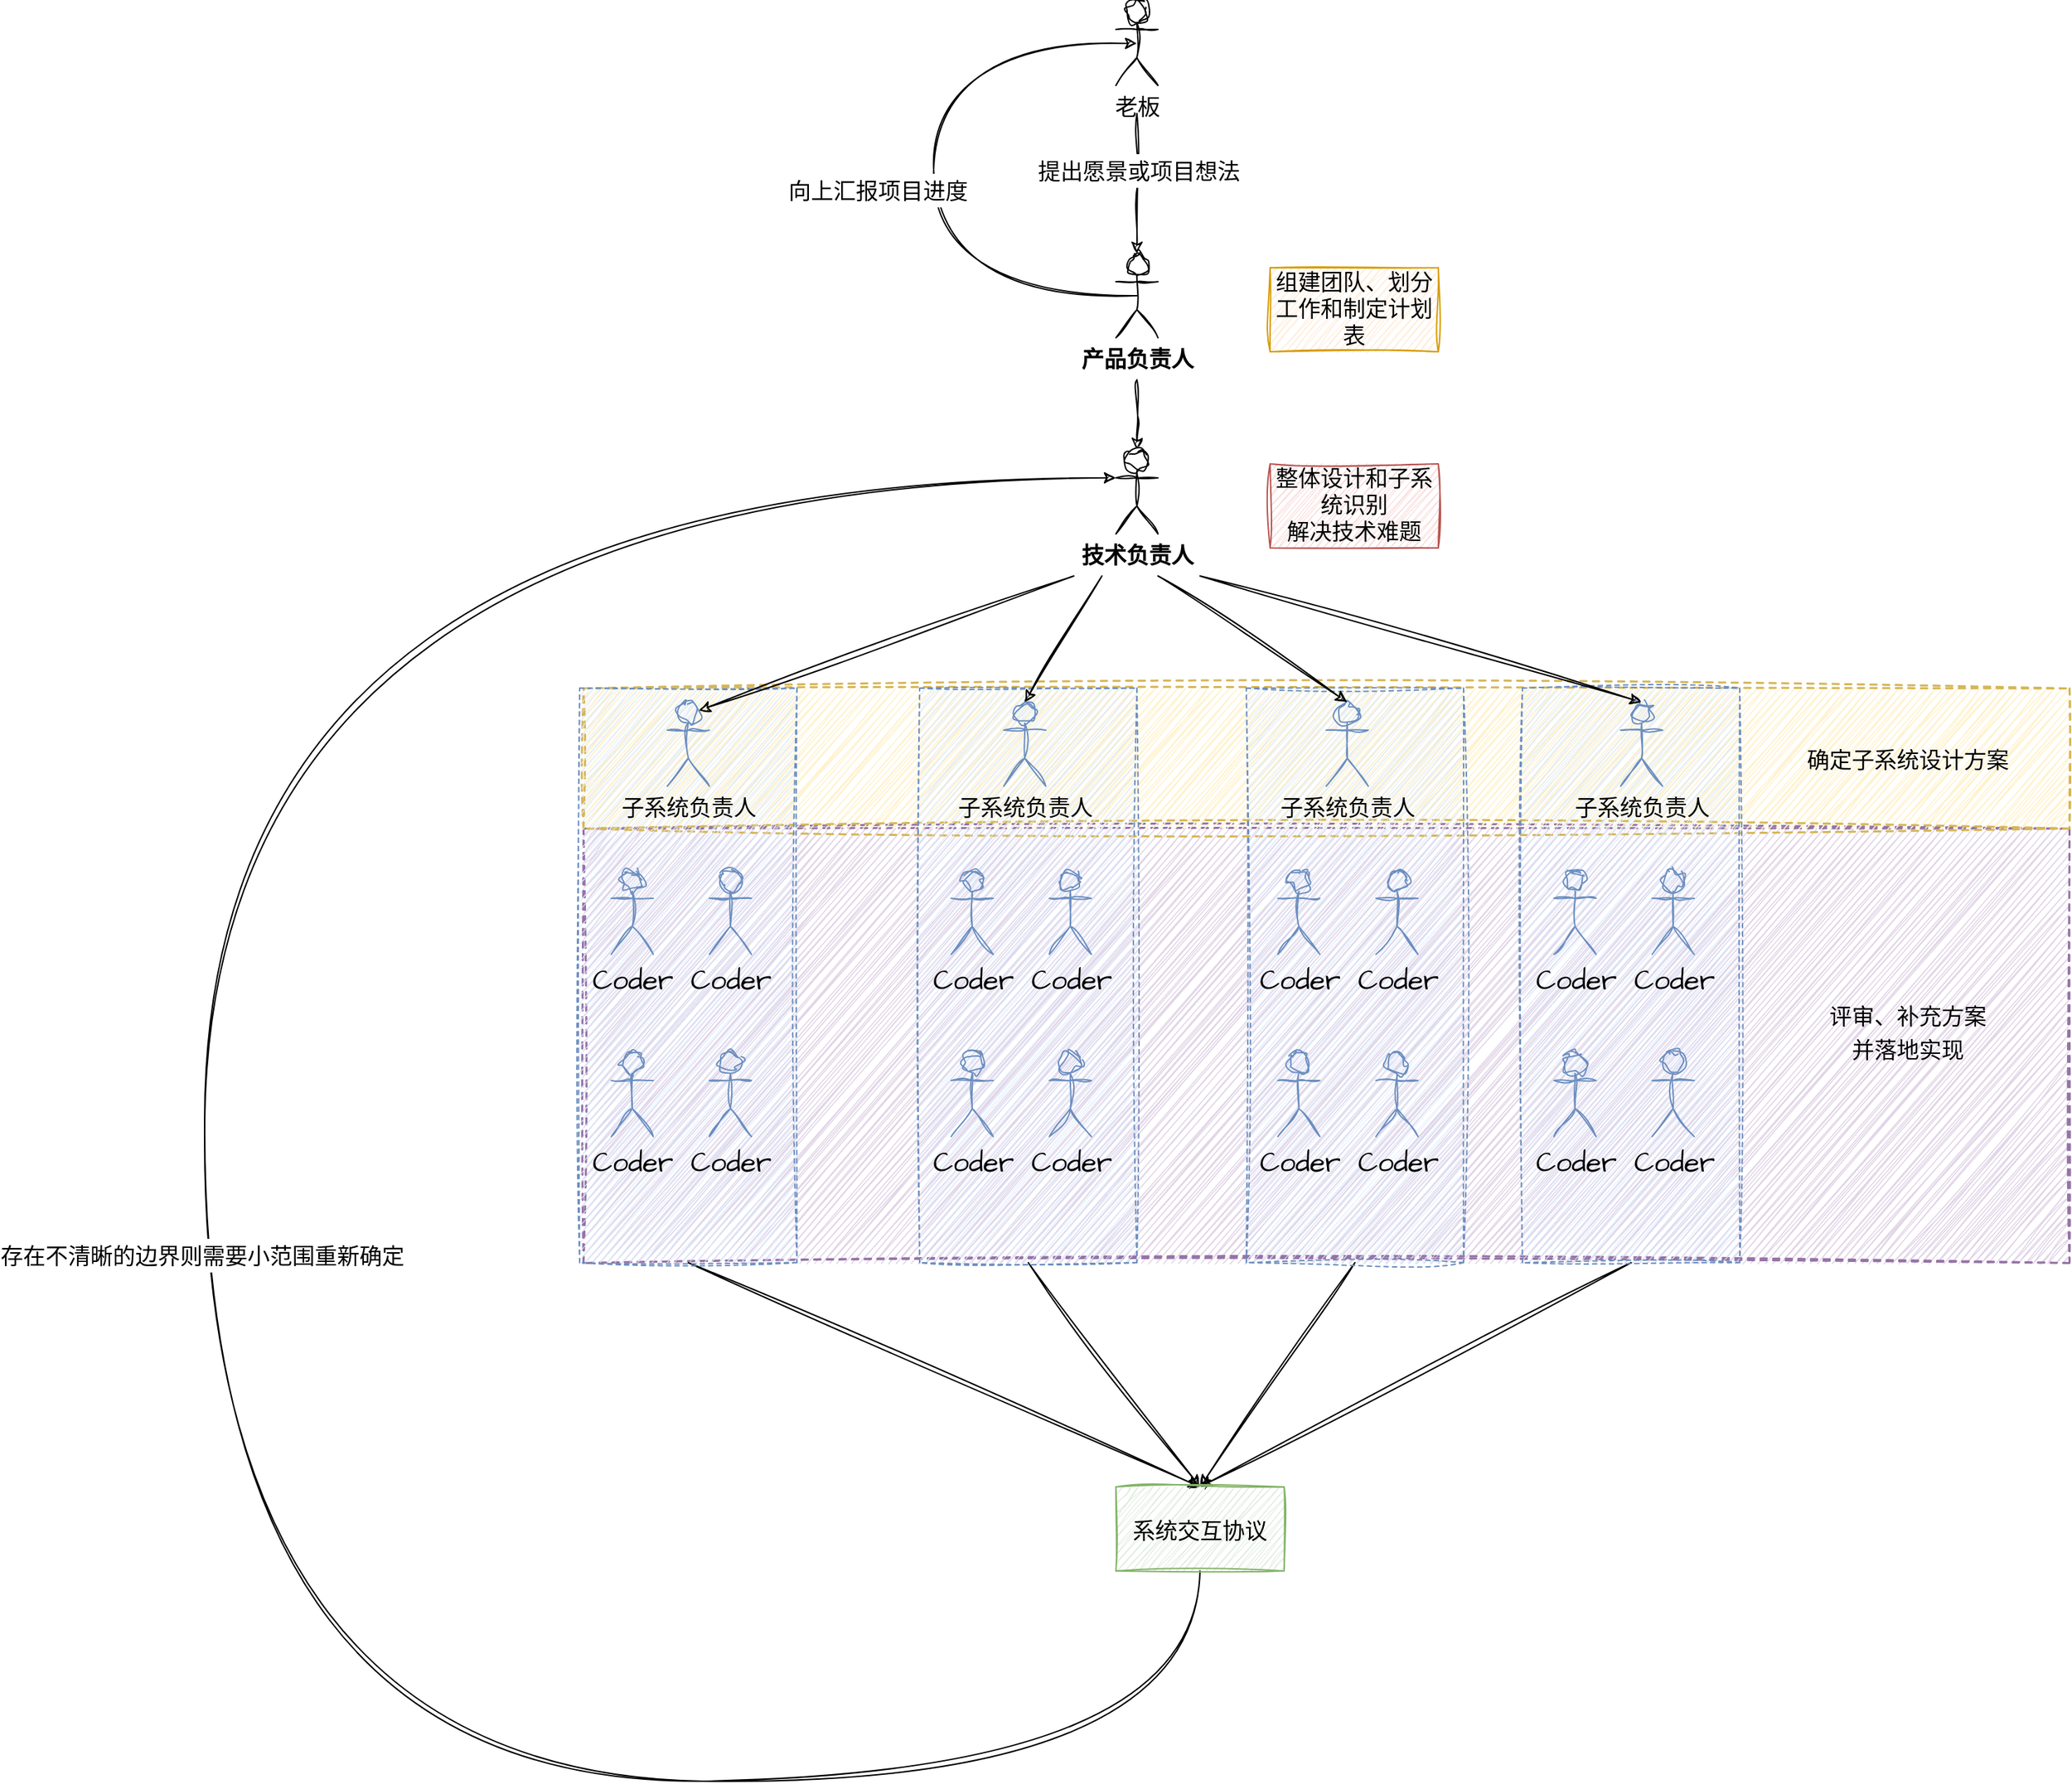 <mxfile version="21.4.0" type="device" pages="5">
  <diagram name="中层" id="ZzfTM4kTYbD7bcUNWsJf">
    <mxGraphModel dx="2375" dy="902" grid="1" gridSize="10" guides="1" tooltips="1" connect="1" arrows="1" fold="1" page="1" pageScale="1" pageWidth="827" pageHeight="1169" math="0" shadow="0">
      <root>
        <mxCell id="0" />
        <mxCell id="1" parent="0" />
        <mxCell id="SxsWE1iXfumwY_GrtaKl-53" value="" style="rounded=0;whiteSpace=wrap;html=1;sketch=1;hachureGap=4;jiggle=2;curveFitting=1;fontFamily=Architects Daughter;fontSource=https%3A%2F%2Ffonts.googleapis.com%2Fcss%3Ffamily%3DArchitects%2BDaughter;fontSize=20;dashed=1;fillColor=#e1d5e7;strokeColor=#9673a6;strokeWidth=1.5;" vertex="1" parent="1">
          <mxGeometry y="610" width="1060" height="310" as="geometry" />
        </mxCell>
        <mxCell id="SxsWE1iXfumwY_GrtaKl-51" value="" style="rounded=0;whiteSpace=wrap;html=1;sketch=1;hachureGap=4;jiggle=2;curveFitting=1;fontFamily=Architects Daughter;fontSource=https%3A%2F%2Ffonts.googleapis.com%2Fcss%3Ffamily%3DArchitects%2BDaughter;fontSize=20;dashed=1;fillColor=#fff2cc;strokeColor=#d6b656;strokeWidth=1.5;" vertex="1" parent="1">
          <mxGeometry y="510" width="1060" height="100" as="geometry" />
        </mxCell>
        <mxCell id="SxsWE1iXfumwY_GrtaKl-44" style="rounded=0;sketch=1;hachureGap=4;jiggle=2;curveFitting=1;orthogonalLoop=1;jettySize=auto;html=1;exitX=0.5;exitY=1;exitDx=0;exitDy=0;entryX=0.5;entryY=0;entryDx=0;entryDy=0;fontFamily=Architects Daughter;fontSource=https%3A%2F%2Ffonts.googleapis.com%2Fcss%3Ffamily%3DArchitects%2BDaughter;fontSize=16;" edge="1" parent="1" source="SxsWE1iXfumwY_GrtaKl-25" target="SxsWE1iXfumwY_GrtaKl-41">
          <mxGeometry relative="1" as="geometry" />
        </mxCell>
        <mxCell id="SxsWE1iXfumwY_GrtaKl-25" value="" style="rounded=0;whiteSpace=wrap;html=1;sketch=1;hachureGap=4;jiggle=2;curveFitting=1;fontFamily=Architects Daughter;fontSource=https%3A%2F%2Ffonts.googleapis.com%2Fcss%3Ffamily%3DArchitects%2BDaughter;fontSize=20;dashed=1;fillColor=#dae8fc;strokeColor=#6c8ebf;" vertex="1" parent="1">
          <mxGeometry x="473" y="510" width="155" height="410" as="geometry" />
        </mxCell>
        <mxCell id="SxsWE1iXfumwY_GrtaKl-43" style="rounded=0;sketch=1;hachureGap=4;jiggle=2;curveFitting=1;orthogonalLoop=1;jettySize=auto;html=1;exitX=0.5;exitY=1;exitDx=0;exitDy=0;entryX=0.5;entryY=0;entryDx=0;entryDy=0;fontFamily=Architects Daughter;fontSource=https%3A%2F%2Ffonts.googleapis.com%2Fcss%3Ffamily%3DArchitects%2BDaughter;fontSize=16;" edge="1" parent="1" source="SxsWE1iXfumwY_GrtaKl-20" target="SxsWE1iXfumwY_GrtaKl-41">
          <mxGeometry relative="1" as="geometry" />
        </mxCell>
        <mxCell id="SxsWE1iXfumwY_GrtaKl-20" value="" style="rounded=0;whiteSpace=wrap;html=1;sketch=1;hachureGap=4;jiggle=2;curveFitting=1;fontFamily=Architects Daughter;fontSource=https%3A%2F%2Ffonts.googleapis.com%2Fcss%3Ffamily%3DArchitects%2BDaughter;fontSize=20;dashed=1;fillColor=#dae8fc;strokeColor=#6c8ebf;" vertex="1" parent="1">
          <mxGeometry x="240" y="510" width="155" height="410" as="geometry" />
        </mxCell>
        <mxCell id="SxsWE1iXfumwY_GrtaKl-45" style="rounded=0;sketch=1;hachureGap=4;jiggle=2;curveFitting=1;orthogonalLoop=1;jettySize=auto;html=1;exitX=0.5;exitY=1;exitDx=0;exitDy=0;fontFamily=Architects Daughter;fontSource=https%3A%2F%2Ffonts.googleapis.com%2Fcss%3Ffamily%3DArchitects%2BDaughter;fontSize=16;" edge="1" parent="1" source="SxsWE1iXfumwY_GrtaKl-30">
          <mxGeometry relative="1" as="geometry">
            <mxPoint x="440" y="1080" as="targetPoint" />
          </mxGeometry>
        </mxCell>
        <mxCell id="SxsWE1iXfumwY_GrtaKl-30" value="" style="rounded=0;whiteSpace=wrap;html=1;sketch=1;hachureGap=4;jiggle=2;curveFitting=1;fontFamily=Architects Daughter;fontSource=https%3A%2F%2Ffonts.googleapis.com%2Fcss%3Ffamily%3DArchitects%2BDaughter;fontSize=20;dashed=1;fillColor=#dae8fc;strokeColor=#6c8ebf;" vertex="1" parent="1">
          <mxGeometry x="670" y="510" width="155" height="410" as="geometry" />
        </mxCell>
        <mxCell id="SxsWE1iXfumwY_GrtaKl-31" value="Coder" style="shape=umlActor;verticalLabelPosition=bottom;verticalAlign=top;html=1;outlineConnect=0;sketch=1;hachureGap=4;jiggle=2;curveFitting=1;fontFamily=Architects Daughter;fontSource=https%3A%2F%2Ffonts.googleapis.com%2Fcss%3Ffamily%3DArchitects%2BDaughter;fontSize=20;fillColor=#dae8fc;strokeColor=#6c8ebf;" vertex="1" parent="1">
          <mxGeometry x="692.5" y="640" width="30" height="60" as="geometry" />
        </mxCell>
        <mxCell id="SxsWE1iXfumwY_GrtaKl-32" value="Coder" style="shape=umlActor;verticalLabelPosition=bottom;verticalAlign=top;html=1;outlineConnect=0;sketch=1;hachureGap=4;jiggle=2;curveFitting=1;fontFamily=Architects Daughter;fontSource=https%3A%2F%2Ffonts.googleapis.com%2Fcss%3Ffamily%3DArchitects%2BDaughter;fontSize=20;fillColor=#dae8fc;strokeColor=#6c8ebf;" vertex="1" parent="1">
          <mxGeometry x="762.5" y="640" width="30" height="60" as="geometry" />
        </mxCell>
        <mxCell id="SxsWE1iXfumwY_GrtaKl-33" value="Coder" style="shape=umlActor;verticalLabelPosition=bottom;verticalAlign=top;html=1;outlineConnect=0;sketch=1;hachureGap=4;jiggle=2;curveFitting=1;fontFamily=Architects Daughter;fontSource=https%3A%2F%2Ffonts.googleapis.com%2Fcss%3Ffamily%3DArchitects%2BDaughter;fontSize=20;fillColor=#dae8fc;strokeColor=#6c8ebf;" vertex="1" parent="1">
          <mxGeometry x="762.5" y="770" width="30" height="60" as="geometry" />
        </mxCell>
        <mxCell id="SxsWE1iXfumwY_GrtaKl-34" value="Coder" style="shape=umlActor;verticalLabelPosition=bottom;verticalAlign=top;html=1;outlineConnect=0;sketch=1;hachureGap=4;jiggle=2;curveFitting=1;fontFamily=Architects Daughter;fontSource=https%3A%2F%2Ffonts.googleapis.com%2Fcss%3Ffamily%3DArchitects%2BDaughter;fontSize=20;fillColor=#dae8fc;strokeColor=#6c8ebf;" vertex="1" parent="1">
          <mxGeometry x="692.5" y="770" width="30" height="60" as="geometry" />
        </mxCell>
        <mxCell id="SxsWE1iXfumwY_GrtaKl-42" style="rounded=0;sketch=1;hachureGap=4;jiggle=2;curveFitting=1;orthogonalLoop=1;jettySize=auto;html=1;exitX=0.5;exitY=1;exitDx=0;exitDy=0;entryX=0.5;entryY=0;entryDx=0;entryDy=0;fontFamily=Architects Daughter;fontSource=https%3A%2F%2Ffonts.googleapis.com%2Fcss%3Ffamily%3DArchitects%2BDaughter;fontSize=16;" edge="1" parent="1" source="SxsWE1iXfumwY_GrtaKl-10" target="SxsWE1iXfumwY_GrtaKl-41">
          <mxGeometry relative="1" as="geometry" />
        </mxCell>
        <mxCell id="SxsWE1iXfumwY_GrtaKl-10" value="" style="rounded=0;whiteSpace=wrap;html=1;sketch=1;hachureGap=4;jiggle=2;curveFitting=1;fontFamily=Architects Daughter;fontSource=https%3A%2F%2Ffonts.googleapis.com%2Fcss%3Ffamily%3DArchitects%2BDaughter;fontSize=20;dashed=1;fillColor=#dae8fc;strokeColor=#6c8ebf;" vertex="1" parent="1">
          <mxGeometry x="-2.5" y="510" width="155" height="410" as="geometry" />
        </mxCell>
        <mxCell id="-Z13N-WNKOfcEgFJP9ol-5" value="" style="edgeStyle=orthogonalEdgeStyle;rounded=0;sketch=1;hachureGap=4;jiggle=2;curveFitting=1;orthogonalLoop=1;jettySize=auto;html=1;fontFamily=Architects Daughter;fontSource=https%3A%2F%2Ffonts.googleapis.com%2Fcss%3Ffamily%3DArchitects%2BDaughter;fontSize=16;" parent="1" target="-Z13N-WNKOfcEgFJP9ol-4" edge="1">
          <mxGeometry relative="1" as="geometry">
            <mxPoint x="395" y="290" as="sourcePoint" />
          </mxGeometry>
        </mxCell>
        <mxCell id="-Z13N-WNKOfcEgFJP9ol-14" style="edgeStyle=orthogonalEdgeStyle;sketch=1;hachureGap=4;jiggle=2;curveFitting=1;orthogonalLoop=1;jettySize=auto;html=1;exitX=0.5;exitY=0.5;exitDx=0;exitDy=0;exitPerimeter=0;entryX=0.5;entryY=0.5;entryDx=0;entryDy=0;entryPerimeter=0;fontFamily=Architects Daughter;fontSource=https%3A%2F%2Ffonts.googleapis.com%2Fcss%3Ffamily%3DArchitects%2BDaughter;fontSize=16;curved=1;" parent="1" source="-Z13N-WNKOfcEgFJP9ol-1" target="-Z13N-WNKOfcEgFJP9ol-6" edge="1">
          <mxGeometry relative="1" as="geometry">
            <Array as="points">
              <mxPoint x="250" y="230" />
              <mxPoint x="250" y="50" />
            </Array>
          </mxGeometry>
        </mxCell>
        <mxCell id="-Z13N-WNKOfcEgFJP9ol-15" value="&lt;font style=&quot;font-size: 16px;&quot;&gt;向上汇报项目进度&lt;/font&gt;" style="edgeLabel;html=1;align=center;verticalAlign=middle;resizable=0;points=[];fontSize=20;fontFamily=Architects Daughter;" parent="-Z13N-WNKOfcEgFJP9ol-14" vertex="1" connectable="0">
          <mxGeometry x="-0.059" y="-1" relative="1" as="geometry">
            <mxPoint x="-41" as="offset" />
          </mxGeometry>
        </mxCell>
        <mxCell id="-Z13N-WNKOfcEgFJP9ol-1" value="&lt;b&gt;产品负责人&lt;/b&gt;" style="shape=umlActor;verticalLabelPosition=bottom;verticalAlign=top;html=1;outlineConnect=0;sketch=1;hachureGap=4;jiggle=2;curveFitting=1;fontFamily=Architects Daughter;fontSource=https%3A%2F%2Ffonts.googleapis.com%2Fcss%3Ffamily%3DArchitects%2BDaughter;fontSize=16;" parent="1" vertex="1">
          <mxGeometry x="380" y="200" width="30" height="60" as="geometry" />
        </mxCell>
        <mxCell id="SxsWE1iXfumwY_GrtaKl-4" style="rounded=0;sketch=1;hachureGap=4;jiggle=2;curveFitting=1;orthogonalLoop=1;jettySize=auto;html=1;entryX=0.75;entryY=0.1;entryDx=0;entryDy=0;entryPerimeter=0;fontFamily=Architects Daughter;fontSource=https%3A%2F%2Ffonts.googleapis.com%2Fcss%3Ffamily%3DArchitects%2BDaughter;fontSize=16;" edge="1" parent="1" target="-Z13N-WNKOfcEgFJP9ol-9">
          <mxGeometry relative="1" as="geometry">
            <mxPoint x="350" y="430" as="sourcePoint" />
          </mxGeometry>
        </mxCell>
        <mxCell id="-Z13N-WNKOfcEgFJP9ol-4" value="&lt;b&gt;技术负责人&lt;/b&gt;" style="shape=umlActor;verticalLabelPosition=bottom;verticalAlign=top;html=1;outlineConnect=0;sketch=1;hachureGap=4;jiggle=2;curveFitting=1;fontFamily=Architects Daughter;fontSource=https%3A%2F%2Ffonts.googleapis.com%2Fcss%3Ffamily%3DArchitects%2BDaughter;fontSize=16;" parent="1" vertex="1">
          <mxGeometry x="380" y="340" width="30" height="60" as="geometry" />
        </mxCell>
        <mxCell id="SxsWE1iXfumwY_GrtaKl-1" style="edgeStyle=orthogonalEdgeStyle;rounded=0;sketch=1;hachureGap=4;jiggle=2;curveFitting=1;orthogonalLoop=1;jettySize=auto;html=1;fontFamily=Architects Daughter;fontSource=https%3A%2F%2Ffonts.googleapis.com%2Fcss%3Ffamily%3DArchitects%2BDaughter;fontSize=16;" edge="1" parent="1" target="-Z13N-WNKOfcEgFJP9ol-1">
          <mxGeometry relative="1" as="geometry">
            <mxPoint x="395" y="100" as="sourcePoint" />
          </mxGeometry>
        </mxCell>
        <mxCell id="SxsWE1iXfumwY_GrtaKl-2" value="&lt;font style=&quot;font-size: 16px;&quot;&gt;提出愿景或项目想法&lt;/font&gt;" style="edgeLabel;html=1;align=center;verticalAlign=middle;resizable=0;points=[];fontSize=20;fontFamily=Architects Daughter;" vertex="1" connectable="0" parent="SxsWE1iXfumwY_GrtaKl-1">
          <mxGeometry x="-0.2" y="1" relative="1" as="geometry">
            <mxPoint x="-1" as="offset" />
          </mxGeometry>
        </mxCell>
        <mxCell id="-Z13N-WNKOfcEgFJP9ol-6" value="老板" style="shape=umlActor;verticalLabelPosition=bottom;verticalAlign=top;html=1;outlineConnect=0;sketch=1;hachureGap=4;jiggle=2;curveFitting=1;fontFamily=Architects Daughter;fontSource=https%3A%2F%2Ffonts.googleapis.com%2Fcss%3Ffamily%3DArchitects%2BDaughter;fontSize=16;" parent="1" vertex="1">
          <mxGeometry x="380" y="20" width="30" height="60" as="geometry" />
        </mxCell>
        <mxCell id="-Z13N-WNKOfcEgFJP9ol-7" value="整体设计和子系统识别&lt;br&gt;解决技术难题" style="rounded=0;whiteSpace=wrap;html=1;sketch=1;hachureGap=4;jiggle=2;curveFitting=1;fontFamily=Architects Daughter;fontSource=https%3A%2F%2Ffonts.googleapis.com%2Fcss%3Ffamily%3DArchitects%2BDaughter;fontSize=16;fillColor=#f8cecc;strokeColor=#b85450;" parent="1" vertex="1">
          <mxGeometry x="490" y="350" width="120" height="60" as="geometry" />
        </mxCell>
        <mxCell id="-Z13N-WNKOfcEgFJP9ol-9" value="子系统负责人" style="shape=umlActor;verticalLabelPosition=bottom;verticalAlign=top;html=1;outlineConnect=0;sketch=1;hachureGap=4;jiggle=2;curveFitting=1;fontFamily=Architects Daughter;fontSource=https%3A%2F%2Ffonts.googleapis.com%2Fcss%3Ffamily%3DArchitects%2BDaughter;fontSize=16;fillColor=#dae8fc;strokeColor=#6c8ebf;" parent="1" vertex="1">
          <mxGeometry x="60" y="520" width="30" height="60" as="geometry" />
        </mxCell>
        <mxCell id="-Z13N-WNKOfcEgFJP9ol-10" value="子系统负责人" style="shape=umlActor;verticalLabelPosition=bottom;verticalAlign=top;html=1;outlineConnect=0;sketch=1;hachureGap=4;jiggle=2;curveFitting=1;fontFamily=Architects Daughter;fontSource=https%3A%2F%2Ffonts.googleapis.com%2Fcss%3Ffamily%3DArchitects%2BDaughter;fontSize=16;fillColor=#dae8fc;strokeColor=#6c8ebf;" parent="1" vertex="1">
          <mxGeometry x="300" y="520" width="30" height="60" as="geometry" />
        </mxCell>
        <mxCell id="-Z13N-WNKOfcEgFJP9ol-11" value="子系统负责人" style="shape=umlActor;verticalLabelPosition=bottom;verticalAlign=top;html=1;outlineConnect=0;sketch=1;hachureGap=4;jiggle=2;curveFitting=1;fontFamily=Architects Daughter;fontSource=https%3A%2F%2Ffonts.googleapis.com%2Fcss%3Ffamily%3DArchitects%2BDaughter;fontSize=16;fillColor=#dae8fc;strokeColor=#6c8ebf;" parent="1" vertex="1">
          <mxGeometry x="530" y="520" width="30" height="60" as="geometry" />
        </mxCell>
        <mxCell id="-Z13N-WNKOfcEgFJP9ol-12" value="子系统负责人" style="shape=umlActor;verticalLabelPosition=bottom;verticalAlign=top;html=1;outlineConnect=0;sketch=1;hachureGap=4;jiggle=2;curveFitting=1;fontFamily=Architects Daughter;fontSource=https%3A%2F%2Ffonts.googleapis.com%2Fcss%3Ffamily%3DArchitects%2BDaughter;fontSize=16;fillColor=#dae8fc;strokeColor=#6c8ebf;" parent="1" vertex="1">
          <mxGeometry x="740" y="520" width="30" height="60" as="geometry" />
        </mxCell>
        <mxCell id="-Z13N-WNKOfcEgFJP9ol-13" value="组建团队、划分工作和制定计划表" style="rounded=0;whiteSpace=wrap;html=1;sketch=1;hachureGap=4;jiggle=2;curveFitting=1;fontFamily=Architects Daughter;fontSource=https%3A%2F%2Ffonts.googleapis.com%2Fcss%3Ffamily%3DArchitects%2BDaughter;fontSize=16;fillColor=#ffe6cc;strokeColor=#d79b00;" parent="1" vertex="1">
          <mxGeometry x="490" y="210" width="120" height="60" as="geometry" />
        </mxCell>
        <mxCell id="SxsWE1iXfumwY_GrtaKl-5" style="rounded=0;sketch=1;hachureGap=4;jiggle=2;curveFitting=1;orthogonalLoop=1;jettySize=auto;html=1;entryX=0.5;entryY=0;entryDx=0;entryDy=0;entryPerimeter=0;fontFamily=Architects Daughter;fontSource=https%3A%2F%2Ffonts.googleapis.com%2Fcss%3Ffamily%3DArchitects%2BDaughter;fontSize=16;" edge="1" parent="1" target="-Z13N-WNKOfcEgFJP9ol-10">
          <mxGeometry relative="1" as="geometry">
            <mxPoint x="370" y="430" as="sourcePoint" />
            <mxPoint x="143" y="536" as="targetPoint" />
          </mxGeometry>
        </mxCell>
        <mxCell id="SxsWE1iXfumwY_GrtaKl-6" style="rounded=0;sketch=1;hachureGap=4;jiggle=2;curveFitting=1;orthogonalLoop=1;jettySize=auto;html=1;entryX=0.5;entryY=0;entryDx=0;entryDy=0;entryPerimeter=0;fontFamily=Architects Daughter;fontSource=https%3A%2F%2Ffonts.googleapis.com%2Fcss%3Ffamily%3DArchitects%2BDaughter;fontSize=16;" edge="1" parent="1" target="-Z13N-WNKOfcEgFJP9ol-11">
          <mxGeometry relative="1" as="geometry">
            <mxPoint x="410" y="430" as="sourcePoint" />
            <mxPoint x="153" y="546" as="targetPoint" />
          </mxGeometry>
        </mxCell>
        <mxCell id="SxsWE1iXfumwY_GrtaKl-7" style="rounded=0;sketch=1;hachureGap=4;jiggle=2;curveFitting=1;orthogonalLoop=1;jettySize=auto;html=1;entryX=0.5;entryY=0;entryDx=0;entryDy=0;entryPerimeter=0;fontFamily=Architects Daughter;fontSource=https%3A%2F%2Ffonts.googleapis.com%2Fcss%3Ffamily%3DArchitects%2BDaughter;fontSize=16;" edge="1" parent="1" target="-Z13N-WNKOfcEgFJP9ol-12">
          <mxGeometry relative="1" as="geometry">
            <mxPoint x="440" y="430" as="sourcePoint" />
            <mxPoint x="163" y="556" as="targetPoint" />
          </mxGeometry>
        </mxCell>
        <mxCell id="SxsWE1iXfumwY_GrtaKl-13" value="Coder" style="shape=umlActor;verticalLabelPosition=bottom;verticalAlign=top;html=1;outlineConnect=0;sketch=1;hachureGap=4;jiggle=2;curveFitting=1;fontFamily=Architects Daughter;fontSource=https%3A%2F%2Ffonts.googleapis.com%2Fcss%3Ffamily%3DArchitects%2BDaughter;fontSize=20;fillColor=#dae8fc;strokeColor=#6c8ebf;" vertex="1" parent="1">
          <mxGeometry x="20" y="640" width="30" height="60" as="geometry" />
        </mxCell>
        <mxCell id="SxsWE1iXfumwY_GrtaKl-17" value="Coder" style="shape=umlActor;verticalLabelPosition=bottom;verticalAlign=top;html=1;outlineConnect=0;sketch=1;hachureGap=4;jiggle=2;curveFitting=1;fontFamily=Architects Daughter;fontSource=https%3A%2F%2Ffonts.googleapis.com%2Fcss%3Ffamily%3DArchitects%2BDaughter;fontSize=20;fillColor=#dae8fc;strokeColor=#6c8ebf;" vertex="1" parent="1">
          <mxGeometry x="90" y="640" width="30" height="60" as="geometry" />
        </mxCell>
        <mxCell id="SxsWE1iXfumwY_GrtaKl-18" value="Coder" style="shape=umlActor;verticalLabelPosition=bottom;verticalAlign=top;html=1;outlineConnect=0;sketch=1;hachureGap=4;jiggle=2;curveFitting=1;fontFamily=Architects Daughter;fontSource=https%3A%2F%2Ffonts.googleapis.com%2Fcss%3Ffamily%3DArchitects%2BDaughter;fontSize=20;fillColor=#dae8fc;strokeColor=#6c8ebf;" vertex="1" parent="1">
          <mxGeometry x="90" y="770" width="30" height="60" as="geometry" />
        </mxCell>
        <mxCell id="SxsWE1iXfumwY_GrtaKl-19" value="Coder" style="shape=umlActor;verticalLabelPosition=bottom;verticalAlign=top;html=1;outlineConnect=0;sketch=1;hachureGap=4;jiggle=2;curveFitting=1;fontFamily=Architects Daughter;fontSource=https%3A%2F%2Ffonts.googleapis.com%2Fcss%3Ffamily%3DArchitects%2BDaughter;fontSize=20;fillColor=#dae8fc;strokeColor=#6c8ebf;" vertex="1" parent="1">
          <mxGeometry x="20" y="770" width="30" height="60" as="geometry" />
        </mxCell>
        <mxCell id="SxsWE1iXfumwY_GrtaKl-21" value="Coder" style="shape=umlActor;verticalLabelPosition=bottom;verticalAlign=top;html=1;outlineConnect=0;sketch=1;hachureGap=4;jiggle=2;curveFitting=1;fontFamily=Architects Daughter;fontSource=https%3A%2F%2Ffonts.googleapis.com%2Fcss%3Ffamily%3DArchitects%2BDaughter;fontSize=20;fillColor=#dae8fc;strokeColor=#6c8ebf;" vertex="1" parent="1">
          <mxGeometry x="262.5" y="640" width="30" height="60" as="geometry" />
        </mxCell>
        <mxCell id="SxsWE1iXfumwY_GrtaKl-22" value="Coder" style="shape=umlActor;verticalLabelPosition=bottom;verticalAlign=top;html=1;outlineConnect=0;sketch=1;hachureGap=4;jiggle=2;curveFitting=1;fontFamily=Architects Daughter;fontSource=https%3A%2F%2Ffonts.googleapis.com%2Fcss%3Ffamily%3DArchitects%2BDaughter;fontSize=20;fillColor=#dae8fc;strokeColor=#6c8ebf;" vertex="1" parent="1">
          <mxGeometry x="332.5" y="640" width="30" height="60" as="geometry" />
        </mxCell>
        <mxCell id="SxsWE1iXfumwY_GrtaKl-23" value="Coder" style="shape=umlActor;verticalLabelPosition=bottom;verticalAlign=top;html=1;outlineConnect=0;sketch=1;hachureGap=4;jiggle=2;curveFitting=1;fontFamily=Architects Daughter;fontSource=https%3A%2F%2Ffonts.googleapis.com%2Fcss%3Ffamily%3DArchitects%2BDaughter;fontSize=20;fillColor=#dae8fc;strokeColor=#6c8ebf;" vertex="1" parent="1">
          <mxGeometry x="332.5" y="770" width="30" height="60" as="geometry" />
        </mxCell>
        <mxCell id="SxsWE1iXfumwY_GrtaKl-24" value="Coder" style="shape=umlActor;verticalLabelPosition=bottom;verticalAlign=top;html=1;outlineConnect=0;sketch=1;hachureGap=4;jiggle=2;curveFitting=1;fontFamily=Architects Daughter;fontSource=https%3A%2F%2Ffonts.googleapis.com%2Fcss%3Ffamily%3DArchitects%2BDaughter;fontSize=20;fillColor=#dae8fc;strokeColor=#6c8ebf;" vertex="1" parent="1">
          <mxGeometry x="262.5" y="770" width="30" height="60" as="geometry" />
        </mxCell>
        <mxCell id="SxsWE1iXfumwY_GrtaKl-26" value="Coder" style="shape=umlActor;verticalLabelPosition=bottom;verticalAlign=top;html=1;outlineConnect=0;sketch=1;hachureGap=4;jiggle=2;curveFitting=1;fontFamily=Architects Daughter;fontSource=https%3A%2F%2Ffonts.googleapis.com%2Fcss%3Ffamily%3DArchitects%2BDaughter;fontSize=20;fillColor=#dae8fc;strokeColor=#6c8ebf;" vertex="1" parent="1">
          <mxGeometry x="495.5" y="640" width="30" height="60" as="geometry" />
        </mxCell>
        <mxCell id="SxsWE1iXfumwY_GrtaKl-27" value="Coder" style="shape=umlActor;verticalLabelPosition=bottom;verticalAlign=top;html=1;outlineConnect=0;sketch=1;hachureGap=4;jiggle=2;curveFitting=1;fontFamily=Architects Daughter;fontSource=https%3A%2F%2Ffonts.googleapis.com%2Fcss%3Ffamily%3DArchitects%2BDaughter;fontSize=20;fillColor=#dae8fc;strokeColor=#6c8ebf;" vertex="1" parent="1">
          <mxGeometry x="565.5" y="640" width="30" height="60" as="geometry" />
        </mxCell>
        <mxCell id="SxsWE1iXfumwY_GrtaKl-28" value="Coder" style="shape=umlActor;verticalLabelPosition=bottom;verticalAlign=top;html=1;outlineConnect=0;sketch=1;hachureGap=4;jiggle=2;curveFitting=1;fontFamily=Architects Daughter;fontSource=https%3A%2F%2Ffonts.googleapis.com%2Fcss%3Ffamily%3DArchitects%2BDaughter;fontSize=20;fillColor=#dae8fc;strokeColor=#6c8ebf;" vertex="1" parent="1">
          <mxGeometry x="565.5" y="770" width="30" height="60" as="geometry" />
        </mxCell>
        <mxCell id="SxsWE1iXfumwY_GrtaKl-29" value="Coder" style="shape=umlActor;verticalLabelPosition=bottom;verticalAlign=top;html=1;outlineConnect=0;sketch=1;hachureGap=4;jiggle=2;curveFitting=1;fontFamily=Architects Daughter;fontSource=https%3A%2F%2Ffonts.googleapis.com%2Fcss%3Ffamily%3DArchitects%2BDaughter;fontSize=20;fillColor=#dae8fc;strokeColor=#6c8ebf;" vertex="1" parent="1">
          <mxGeometry x="495.5" y="770" width="30" height="60" as="geometry" />
        </mxCell>
        <mxCell id="SxsWE1iXfumwY_GrtaKl-48" style="edgeStyle=orthogonalEdgeStyle;sketch=1;hachureGap=4;jiggle=2;curveFitting=1;orthogonalLoop=1;jettySize=auto;html=1;exitX=0.5;exitY=1;exitDx=0;exitDy=0;entryX=0;entryY=0.333;entryDx=0;entryDy=0;entryPerimeter=0;fontFamily=Architects Daughter;fontSource=https%3A%2F%2Ffonts.googleapis.com%2Fcss%3Ffamily%3DArchitects%2BDaughter;fontSize=16;curved=1;" edge="1" parent="1" source="SxsWE1iXfumwY_GrtaKl-41" target="-Z13N-WNKOfcEgFJP9ol-4">
          <mxGeometry relative="1" as="geometry">
            <Array as="points">
              <mxPoint x="440" y="1290" />
              <mxPoint x="-270" y="1290" />
              <mxPoint x="-270" y="360" />
            </Array>
          </mxGeometry>
        </mxCell>
        <mxCell id="SxsWE1iXfumwY_GrtaKl-49" value="&lt;font style=&quot;font-size: 16px;&quot;&gt;存在不清晰的边界则需要小范围重新确定&lt;/font&gt;" style="edgeLabel;html=1;align=center;verticalAlign=middle;resizable=0;points=[];fontSize=20;fontFamily=Architects Daughter;" vertex="1" connectable="0" parent="SxsWE1iXfumwY_GrtaKl-48">
          <mxGeometry x="0.013" y="2" relative="1" as="geometry">
            <mxPoint as="offset" />
          </mxGeometry>
        </mxCell>
        <mxCell id="SxsWE1iXfumwY_GrtaKl-41" value="&lt;font style=&quot;font-size: 16px;&quot;&gt;系统交互协议&lt;/font&gt;" style="rounded=0;whiteSpace=wrap;html=1;sketch=1;hachureGap=4;jiggle=2;curveFitting=1;fontFamily=Architects Daughter;fontSource=https%3A%2F%2Ffonts.googleapis.com%2Fcss%3Ffamily%3DArchitects%2BDaughter;fontSize=20;fillColor=#d5e8d4;strokeColor=#82b366;" vertex="1" parent="1">
          <mxGeometry x="380" y="1080" width="120" height="60" as="geometry" />
        </mxCell>
        <mxCell id="SxsWE1iXfumwY_GrtaKl-52" value="&lt;font style=&quot;font-size: 16px;&quot;&gt;确定子系统设计方案&lt;/font&gt;" style="text;html=1;strokeColor=none;fillColor=none;align=center;verticalAlign=middle;whiteSpace=wrap;rounded=0;fontSize=20;fontFamily=Architects Daughter;" vertex="1" parent="1">
          <mxGeometry x="870" y="545" width="150" height="30" as="geometry" />
        </mxCell>
        <mxCell id="SxsWE1iXfumwY_GrtaKl-54" value="&lt;font style=&quot;font-size: 16px;&quot;&gt;评审、补充方案&lt;br&gt;并落地实现&lt;/font&gt;" style="text;html=1;strokeColor=none;fillColor=none;align=center;verticalAlign=middle;whiteSpace=wrap;rounded=0;fontSize=20;fontFamily=Architects Daughter;" vertex="1" parent="1">
          <mxGeometry x="870" y="740" width="150" height="30" as="geometry" />
        </mxCell>
      </root>
    </mxGraphModel>
  </diagram>
  <diagram id="FV6sa-s8B1hVFE4trr3u" name="第 2 页">
    <mxGraphModel dx="2375" dy="902" grid="1" gridSize="10" guides="1" tooltips="1" connect="1" arrows="1" fold="1" page="1" pageScale="1" pageWidth="827" pageHeight="1169" math="0" shadow="0">
      <root>
        <mxCell id="0" />
        <mxCell id="1" parent="0" />
        <mxCell id="9Ih6mAh9IhONofBfOw0R-21" value="" style="rounded=0;whiteSpace=wrap;html=1;sketch=1;hachureGap=4;jiggle=2;curveFitting=1;fontFamily=Architects Daughter;fontSource=https%3A%2F%2Ffonts.googleapis.com%2Fcss%3Ffamily%3DArchitects%2BDaughter;fontSize=20;dashed=1;fillColor=#d5e8d4;strokeColor=#82b366;" vertex="1" parent="1">
          <mxGeometry x="440" y="260" width="430" height="450" as="geometry" />
        </mxCell>
        <mxCell id="9Ih6mAh9IhONofBfOw0R-20" value="" style="rounded=0;whiteSpace=wrap;html=1;sketch=1;hachureGap=4;jiggle=2;curveFitting=1;fontFamily=Architects Daughter;fontSource=https%3A%2F%2Ffonts.googleapis.com%2Fcss%3Ffamily%3DArchitects%2BDaughter;fontSize=20;dashed=1;fillColor=#dae8fc;strokeColor=#6c8ebf;" vertex="1" parent="1">
          <mxGeometry x="-260" y="265" width="540" height="450" as="geometry" />
        </mxCell>
        <mxCell id="9Ih6mAh9IhONofBfOw0R-12" style="rounded=0;sketch=1;hachureGap=4;jiggle=2;curveFitting=1;orthogonalLoop=1;jettySize=auto;html=1;exitX=1;exitY=0.5;exitDx=0;exitDy=0;entryX=0;entryY=0.5;entryDx=0;entryDy=0;fontFamily=Architects Daughter;fontSource=https%3A%2F%2Ffonts.googleapis.com%2Fcss%3Ffamily%3DArchitects%2BDaughter;fontSize=16;fillColor=#dae8fc;strokeColor=#6c8ebf;" edge="1" parent="1" source="9Ih6mAh9IhONofBfOw0R-1" target="9Ih6mAh9IhONofBfOw0R-11">
          <mxGeometry relative="1" as="geometry" />
        </mxCell>
        <mxCell id="9Ih6mAh9IhONofBfOw0R-15" style="rounded=0;sketch=1;hachureGap=4;jiggle=2;curveFitting=1;orthogonalLoop=1;jettySize=auto;html=1;exitX=1;exitY=0.5;exitDx=0;exitDy=0;entryX=0;entryY=0.5;entryDx=0;entryDy=0;fontFamily=Architects Daughter;fontSource=https%3A%2F%2Ffonts.googleapis.com%2Fcss%3Ffamily%3DArchitects%2BDaughter;fontSize=16;fillColor=#dae8fc;strokeColor=#6c8ebf;" edge="1" parent="1" source="9Ih6mAh9IhONofBfOw0R-1" target="9Ih6mAh9IhONofBfOw0R-14">
          <mxGeometry relative="1" as="geometry" />
        </mxCell>
        <mxCell id="9Ih6mAh9IhONofBfOw0R-19" style="rounded=0;sketch=1;hachureGap=4;jiggle=2;curveFitting=1;orthogonalLoop=1;jettySize=auto;html=1;exitX=1;exitY=0.5;exitDx=0;exitDy=0;entryX=0;entryY=0.5;entryDx=0;entryDy=0;fontFamily=Architects Daughter;fontSource=https%3A%2F%2Ffonts.googleapis.com%2Fcss%3Ffamily%3DArchitects%2BDaughter;fontSize=16;fillColor=#dae8fc;strokeColor=#6c8ebf;" edge="1" parent="1" source="9Ih6mAh9IhONofBfOw0R-1" target="9Ih6mAh9IhONofBfOw0R-13">
          <mxGeometry relative="1" as="geometry" />
        </mxCell>
        <mxCell id="9Ih6mAh9IhONofBfOw0R-1" value="派送单" style="rounded=0;whiteSpace=wrap;html=1;sketch=1;hachureGap=4;jiggle=2;curveFitting=1;fontFamily=Architects Daughter;fontSource=https%3A%2F%2Ffonts.googleapis.com%2Fcss%3Ffamily%3DArchitects%2BDaughter;fontSize=16;fillColor=#dae8fc;strokeColor=#6c8ebf;" vertex="1" parent="1">
          <mxGeometry x="-230" y="460" width="120" height="60" as="geometry" />
        </mxCell>
        <mxCell id="9Ih6mAh9IhONofBfOw0R-23" value="" style="edgeStyle=orthogonalEdgeStyle;rounded=0;sketch=1;hachureGap=4;jiggle=2;curveFitting=1;orthogonalLoop=1;jettySize=auto;html=1;fontFamily=Architects Daughter;fontSource=https%3A%2F%2Ffonts.googleapis.com%2Fcss%3Ffamily%3DArchitects%2BDaughter;fontSize=16;fillColor=#d5e8d4;strokeColor=#82b366;" edge="1" parent="1" source="9Ih6mAh9IhONofBfOw0R-2" target="9Ih6mAh9IhONofBfOw0R-22">
          <mxGeometry relative="1" as="geometry" />
        </mxCell>
        <mxCell id="9Ih6mAh9IhONofBfOw0R-2" value="路径规划" style="rounded=0;whiteSpace=wrap;html=1;sketch=1;hachureGap=4;jiggle=2;curveFitting=1;fontFamily=Architects Daughter;fontSource=https%3A%2F%2Ffonts.googleapis.com%2Fcss%3Ffamily%3DArchitects%2BDaughter;fontSize=16;fillColor=#d5e8d4;strokeColor=#82b366;" vertex="1" parent="1">
          <mxGeometry x="690" y="470" width="120" height="60" as="geometry" />
        </mxCell>
        <mxCell id="9Ih6mAh9IhONofBfOw0R-4" value="" style="edgeStyle=orthogonalEdgeStyle;rounded=0;sketch=1;hachureGap=4;jiggle=2;curveFitting=1;orthogonalLoop=1;jettySize=auto;html=1;fontFamily=Architects Daughter;fontSource=https%3A%2F%2Ffonts.googleapis.com%2Fcss%3Ffamily%3DArchitects%2BDaughter;fontSize=16;fillColor=#d5e8d4;strokeColor=#82b366;" edge="1" parent="1" source="9Ih6mAh9IhONofBfOw0R-3" target="9Ih6mAh9IhONofBfOw0R-2">
          <mxGeometry relative="1" as="geometry" />
        </mxCell>
        <mxCell id="9Ih6mAh9IhONofBfOw0R-3" value="地址信息列表" style="rounded=0;whiteSpace=wrap;html=1;sketch=1;hachureGap=4;jiggle=2;curveFitting=1;fontFamily=Architects Daughter;fontSource=https%3A%2F%2Ffonts.googleapis.com%2Fcss%3Ffamily%3DArchitects%2BDaughter;fontSize=16;fillColor=#f8cecc;strokeColor=#b85450;" vertex="1" parent="1">
          <mxGeometry x="500" y="470" width="120" height="60" as="geometry" />
        </mxCell>
        <mxCell id="9Ih6mAh9IhONofBfOw0R-17" value="" style="edgeStyle=orthogonalEdgeStyle;rounded=0;sketch=1;hachureGap=4;jiggle=2;curveFitting=1;orthogonalLoop=1;jettySize=auto;html=1;fontFamily=Architects Daughter;fontSource=https%3A%2F%2Ffonts.googleapis.com%2Fcss%3Ffamily%3DArchitects%2BDaughter;fontSize=16;fillColor=#dae8fc;strokeColor=#6c8ebf;" edge="1" parent="1" source="9Ih6mAh9IhONofBfOw0R-9" target="9Ih6mAh9IhONofBfOw0R-16">
          <mxGeometry relative="1" as="geometry" />
        </mxCell>
        <mxCell id="9Ih6mAh9IhONofBfOw0R-9" value="派送优先级" style="rounded=0;whiteSpace=wrap;html=1;sketch=1;hachureGap=4;jiggle=2;curveFitting=1;fontFamily=Architects Daughter;fontSource=https%3A%2F%2Ffonts.googleapis.com%2Fcss%3Ffamily%3DArchitects%2BDaughter;fontSize=16;fillColor=#f8cecc;strokeColor=#b85450;" vertex="1" parent="1">
          <mxGeometry x="130" y="470" width="120" height="60" as="geometry" />
        </mxCell>
        <mxCell id="9Ih6mAh9IhONofBfOw0R-31" style="edgeStyle=orthogonalEdgeStyle;rounded=0;sketch=1;hachureGap=4;jiggle=2;curveFitting=1;orthogonalLoop=1;jettySize=auto;html=1;exitX=1;exitY=0.5;exitDx=0;exitDy=0;fontFamily=Architects Daughter;fontSource=https%3A%2F%2Ffonts.googleapis.com%2Fcss%3Ffamily%3DArchitects%2BDaughter;fontSize=16;fillColor=#dae8fc;strokeColor=#6c8ebf;" edge="1" parent="1" source="9Ih6mAh9IhONofBfOw0R-11">
          <mxGeometry relative="1" as="geometry">
            <mxPoint x="130" y="500" as="targetPoint" />
          </mxGeometry>
        </mxCell>
        <mxCell id="9Ih6mAh9IhONofBfOw0R-11" value="用户紧急程度" style="rounded=0;whiteSpace=wrap;html=1;sketch=1;hachureGap=4;jiggle=2;curveFitting=1;fontFamily=Architects Daughter;fontSource=https%3A%2F%2Ffonts.googleapis.com%2Fcss%3Ffamily%3DArchitects%2BDaughter;fontSize=16;fillColor=#dae8fc;strokeColor=#6c8ebf;" vertex="1" parent="1">
          <mxGeometry x="-50" y="470" width="120" height="60" as="geometry" />
        </mxCell>
        <mxCell id="9Ih6mAh9IhONofBfOw0R-32" style="rounded=0;sketch=1;hachureGap=4;jiggle=2;curveFitting=1;orthogonalLoop=1;jettySize=auto;html=1;exitX=1;exitY=0.5;exitDx=0;exitDy=0;entryX=0;entryY=0.5;entryDx=0;entryDy=0;fontFamily=Architects Daughter;fontSource=https%3A%2F%2Ffonts.googleapis.com%2Fcss%3Ffamily%3DArchitects%2BDaughter;fontSize=16;fillColor=#dae8fc;strokeColor=#6c8ebf;" edge="1" parent="1" source="9Ih6mAh9IhONofBfOw0R-13" target="9Ih6mAh9IhONofBfOw0R-9">
          <mxGeometry relative="1" as="geometry" />
        </mxCell>
        <mxCell id="9Ih6mAh9IhONofBfOw0R-13" value="派送商品属性" style="rounded=0;whiteSpace=wrap;html=1;sketch=1;hachureGap=4;jiggle=2;curveFitting=1;fontFamily=Architects Daughter;fontSource=https%3A%2F%2Ffonts.googleapis.com%2Fcss%3Ffamily%3DArchitects%2BDaughter;fontSize=16;fillColor=#dae8fc;strokeColor=#6c8ebf;" vertex="1" parent="1">
          <mxGeometry x="-50" y="590" width="120" height="60" as="geometry" />
        </mxCell>
        <mxCell id="9Ih6mAh9IhONofBfOw0R-30" style="rounded=0;sketch=1;hachureGap=4;jiggle=2;curveFitting=1;orthogonalLoop=1;jettySize=auto;html=1;exitX=1;exitY=0.5;exitDx=0;exitDy=0;entryX=0;entryY=0.5;entryDx=0;entryDy=0;fontFamily=Architects Daughter;fontSource=https%3A%2F%2Ffonts.googleapis.com%2Fcss%3Ffamily%3DArchitects%2BDaughter;fontSize=16;fillColor=#dae8fc;strokeColor=#6c8ebf;" edge="1" parent="1" source="9Ih6mAh9IhONofBfOw0R-14" target="9Ih6mAh9IhONofBfOw0R-9">
          <mxGeometry relative="1" as="geometry" />
        </mxCell>
        <mxCell id="9Ih6mAh9IhONofBfOw0R-14" value="订单时效性" style="rounded=0;whiteSpace=wrap;html=1;sketch=1;hachureGap=4;jiggle=2;curveFitting=1;fontFamily=Architects Daughter;fontSource=https%3A%2F%2Ffonts.googleapis.com%2Fcss%3Ffamily%3DArchitects%2BDaughter;fontSize=16;fillColor=#dae8fc;strokeColor=#6c8ebf;" vertex="1" parent="1">
          <mxGeometry x="-50" y="360" width="120" height="60" as="geometry" />
        </mxCell>
        <mxCell id="9Ih6mAh9IhONofBfOw0R-18" value="" style="edgeStyle=orthogonalEdgeStyle;rounded=0;sketch=1;hachureGap=4;jiggle=2;curveFitting=1;orthogonalLoop=1;jettySize=auto;html=1;fontFamily=Architects Daughter;fontSource=https%3A%2F%2Ffonts.googleapis.com%2Fcss%3Ffamily%3DArchitects%2BDaughter;fontSize=16;fillColor=#d5e8d4;strokeColor=#82b366;" edge="1" parent="1" source="9Ih6mAh9IhONofBfOw0R-16" target="9Ih6mAh9IhONofBfOw0R-3">
          <mxGeometry relative="1" as="geometry" />
        </mxCell>
        <mxCell id="9Ih6mAh9IhONofBfOw0R-16" value="地址优先级" style="rounded=0;whiteSpace=wrap;html=1;sketch=1;hachureGap=4;jiggle=2;curveFitting=1;fontFamily=Architects Daughter;fontSource=https%3A%2F%2Ffonts.googleapis.com%2Fcss%3Ffamily%3DArchitects%2BDaughter;fontSize=16;fillColor=#f8cecc;strokeColor=#b85450;" vertex="1" parent="1">
          <mxGeometry x="300" y="470" width="120" height="60" as="geometry" />
        </mxCell>
        <mxCell id="9Ih6mAh9IhONofBfOw0R-28" style="edgeStyle=orthogonalEdgeStyle;sketch=1;hachureGap=4;jiggle=2;curveFitting=1;orthogonalLoop=1;jettySize=auto;html=1;exitX=0.5;exitY=1;exitDx=0;exitDy=0;entryX=1;entryY=0.333;entryDx=0;entryDy=0;entryPerimeter=0;fontFamily=Architects Daughter;fontSource=https%3A%2F%2Ffonts.googleapis.com%2Fcss%3Ffamily%3DArchitects%2BDaughter;fontSize=16;curved=1;" edge="1" parent="1" source="9Ih6mAh9IhONofBfOw0R-22" target="9Ih6mAh9IhONofBfOw0R-27">
          <mxGeometry relative="1" as="geometry" />
        </mxCell>
        <mxCell id="9Ih6mAh9IhONofBfOw0R-22" value="派送顺序" style="rounded=0;whiteSpace=wrap;html=1;sketch=1;hachureGap=4;jiggle=2;curveFitting=1;fontFamily=Architects Daughter;fontSource=https%3A%2F%2Ffonts.googleapis.com%2Fcss%3Ffamily%3DArchitects%2BDaughter;fontSize=16;" vertex="1" parent="1">
          <mxGeometry x="890" y="470" width="120" height="60" as="geometry" />
        </mxCell>
        <mxCell id="9Ih6mAh9IhONofBfOw0R-29" style="edgeStyle=orthogonalEdgeStyle;sketch=1;hachureGap=4;jiggle=2;curveFitting=1;orthogonalLoop=1;jettySize=auto;html=1;exitX=0;exitY=0.333;exitDx=0;exitDy=0;exitPerimeter=0;entryX=0;entryY=0.5;entryDx=0;entryDy=0;fontFamily=Architects Daughter;fontSource=https%3A%2F%2Ffonts.googleapis.com%2Fcss%3Ffamily%3DArchitects%2BDaughter;fontSize=16;curved=1;" edge="1" parent="1" source="9Ih6mAh9IhONofBfOw0R-27" target="9Ih6mAh9IhONofBfOw0R-1">
          <mxGeometry relative="1" as="geometry">
            <Array as="points">
              <mxPoint x="-340" y="850" />
              <mxPoint x="-340" y="490" />
            </Array>
          </mxGeometry>
        </mxCell>
        <mxCell id="9Ih6mAh9IhONofBfOw0R-27" value="骑手" style="shape=umlActor;verticalLabelPosition=bottom;verticalAlign=top;html=1;outlineConnect=0;sketch=1;hachureGap=4;jiggle=2;curveFitting=1;fontFamily=Architects Daughter;fontSource=https%3A%2F%2Ffonts.googleapis.com%2Fcss%3Ffamily%3DArchitects%2BDaughter;fontSize=20;" vertex="1" parent="1">
          <mxGeometry x="330" y="830" width="30" height="60" as="geometry" />
        </mxCell>
      </root>
    </mxGraphModel>
  </diagram>
  <diagram id="V8PO1zBL61sP0RZ_1dNC" name="测试">
    <mxGraphModel dx="2375" dy="902" grid="1" gridSize="10" guides="1" tooltips="1" connect="1" arrows="1" fold="1" page="1" pageScale="1" pageWidth="827" pageHeight="1169" math="0" shadow="0">
      <root>
        <mxCell id="0" />
        <mxCell id="1" parent="0" />
        <mxCell id="hyrlNO6YEwAFMSVZpmL1-15" value="&lt;span style=&quot;font-size: 16px;&quot;&gt;自动化测试&lt;/span&gt;" style="rounded=0;whiteSpace=wrap;html=1;sketch=1;hachureGap=4;jiggle=2;curveFitting=1;fontFamily=Architects Daughter;fontSource=https%3A%2F%2Ffonts.googleapis.com%2Fcss%3Ffamily%3DArchitects%2BDaughter;fontSize=20;fillColor=#f8cecc;strokeColor=#b85450;" vertex="1" parent="1">
          <mxGeometry x="170" y="565" width="160" height="20" as="geometry" />
        </mxCell>
        <mxCell id="hyrlNO6YEwAFMSVZpmL1-1" value="&lt;font style=&quot;font-size: 16px;&quot;&gt;研发&lt;/font&gt;" style="rounded=0;whiteSpace=wrap;html=1;sketch=1;hachureGap=4;jiggle=2;curveFitting=1;fontFamily=Architects Daughter;fontSource=https%3A%2F%2Ffonts.googleapis.com%2Fcss%3Ffamily%3DArchitects%2BDaughter;fontSize=20;fillColor=#d5e8d4;strokeColor=#82b366;" vertex="1" parent="1">
          <mxGeometry x="270" y="680" width="220" height="20" as="geometry" />
        </mxCell>
        <mxCell id="hyrlNO6YEwAFMSVZpmL1-2" value="" style="endArrow=classic;html=1;rounded=0;sketch=1;hachureGap=4;jiggle=2;curveFitting=1;fontFamily=Architects Daughter;fontSource=https%3A%2F%2Ffonts.googleapis.com%2Fcss%3Ffamily%3DArchitects%2BDaughter;fontSize=16;" edge="1" parent="1">
          <mxGeometry width="50" height="50" relative="1" as="geometry">
            <mxPoint x="-10" y="730" as="sourcePoint" />
            <mxPoint x="640" y="730" as="targetPoint" />
          </mxGeometry>
        </mxCell>
        <mxCell id="hyrlNO6YEwAFMSVZpmL1-3" value="&lt;span style=&quot;font-size: 16px;&quot;&gt;单元测试&lt;/span&gt;" style="rounded=0;whiteSpace=wrap;html=1;sketch=1;hachureGap=4;jiggle=2;curveFitting=1;fontFamily=Architects Daughter;fontSource=https%3A%2F%2Ffonts.googleapis.com%2Fcss%3Ffamily%3DArchitects%2BDaughter;fontSize=20;fillColor=#fff2cc;strokeColor=#d6b656;" vertex="1" parent="1">
          <mxGeometry x="40" y="640" width="210" height="20" as="geometry" />
        </mxCell>
        <mxCell id="hyrlNO6YEwAFMSVZpmL1-4" value="&lt;font style=&quot;font-size: 16px;&quot;&gt;研发&lt;/font&gt;" style="rounded=0;whiteSpace=wrap;html=1;sketch=1;hachureGap=4;jiggle=2;curveFitting=1;fontFamily=Architects Daughter;fontSource=https%3A%2F%2Ffonts.googleapis.com%2Fcss%3Ffamily%3DArchitects%2BDaughter;fontSize=20;fillColor=#d5e8d4;strokeColor=#82b366;" vertex="1" parent="1">
          <mxGeometry x="30" y="680" width="220" height="20" as="geometry" />
        </mxCell>
        <mxCell id="hyrlNO6YEwAFMSVZpmL1-5" value="&lt;span style=&quot;font-size: 16px;&quot;&gt;集成测试&lt;/span&gt;" style="rounded=0;whiteSpace=wrap;html=1;sketch=1;hachureGap=4;jiggle=2;curveFitting=1;fontFamily=Architects Daughter;fontSource=https%3A%2F%2Ffonts.googleapis.com%2Fcss%3Ffamily%3DArchitects%2BDaughter;fontSize=20;fillColor=#dae8fc;strokeColor=#6c8ebf;" vertex="1" parent="1">
          <mxGeometry x="150" y="600" width="100" height="20" as="geometry" />
        </mxCell>
        <mxCell id="hyrlNO6YEwAFMSVZpmL1-6" value="&lt;span style=&quot;font-size: 16px;&quot;&gt;单元测试&lt;/span&gt;" style="rounded=0;whiteSpace=wrap;html=1;sketch=1;hachureGap=4;jiggle=2;curveFitting=1;fontFamily=Architects Daughter;fontSource=https%3A%2F%2Ffonts.googleapis.com%2Fcss%3Ffamily%3DArchitects%2BDaughter;fontSize=20;fillColor=#fff2cc;strokeColor=#d6b656;" vertex="1" parent="1">
          <mxGeometry x="280" y="640" width="210" height="20" as="geometry" />
        </mxCell>
        <mxCell id="hyrlNO6YEwAFMSVZpmL1-7" value="&lt;span style=&quot;font-size: 16px;&quot;&gt;集成测试&lt;/span&gt;" style="rounded=0;whiteSpace=wrap;html=1;sketch=1;hachureGap=4;jiggle=2;curveFitting=1;fontFamily=Architects Daughter;fontSource=https%3A%2F%2Ffonts.googleapis.com%2Fcss%3Ffamily%3DArchitects%2BDaughter;fontSize=20;fillColor=#dae8fc;strokeColor=#6c8ebf;" vertex="1" parent="1">
          <mxGeometry x="380" y="600" width="110" height="20" as="geometry" />
        </mxCell>
        <mxCell id="hyrlNO6YEwAFMSVZpmL1-9" value="" style="endArrow=none;dashed=1;html=1;dashPattern=1 3;strokeWidth=2;rounded=0;sketch=1;hachureGap=4;jiggle=2;curveFitting=1;fontFamily=Architects Daughter;fontSource=https%3A%2F%2Ffonts.googleapis.com%2Fcss%3Ffamily%3DArchitects%2BDaughter;fontSize=16;" edge="1" parent="1">
          <mxGeometry width="50" height="50" relative="1" as="geometry">
            <mxPoint x="250" y="730" as="sourcePoint" />
            <mxPoint x="250" y="500" as="targetPoint" />
          </mxGeometry>
        </mxCell>
        <mxCell id="hyrlNO6YEwAFMSVZpmL1-10" value="" style="endArrow=none;dashed=1;html=1;dashPattern=1 3;strokeWidth=2;rounded=0;sketch=1;hachureGap=4;jiggle=2;curveFitting=1;fontFamily=Architects Daughter;fontSource=https%3A%2F%2Ffonts.googleapis.com%2Fcss%3Ffamily%3DArchitects%2BDaughter;fontSize=16;" edge="1" parent="1">
          <mxGeometry width="50" height="50" relative="1" as="geometry">
            <mxPoint x="490" y="730" as="sourcePoint" />
            <mxPoint x="490" y="500" as="targetPoint" />
          </mxGeometry>
        </mxCell>
        <mxCell id="hyrlNO6YEwAFMSVZpmL1-11" value="&lt;font style=&quot;font-size: 16px;&quot;&gt;迭代一&lt;/font&gt;" style="text;html=1;strokeColor=none;fillColor=none;align=center;verticalAlign=middle;whiteSpace=wrap;rounded=0;fontSize=20;fontFamily=Architects Daughter;" vertex="1" parent="1">
          <mxGeometry x="210" y="740" width="80" height="30" as="geometry" />
        </mxCell>
        <mxCell id="hyrlNO6YEwAFMSVZpmL1-12" value="&lt;font style=&quot;font-size: 16px;&quot;&gt;迭代一&lt;/font&gt;" style="text;html=1;strokeColor=none;fillColor=none;align=center;verticalAlign=middle;whiteSpace=wrap;rounded=0;fontSize=20;fontFamily=Architects Daughter;" vertex="1" parent="1">
          <mxGeometry x="440" y="740" width="80" height="30" as="geometry" />
        </mxCell>
        <mxCell id="hyrlNO6YEwAFMSVZpmL1-13" value="" style="endArrow=none;dashed=1;html=1;dashPattern=1 3;strokeWidth=2;rounded=0;sketch=1;hachureGap=4;jiggle=2;curveFitting=1;fontFamily=Architects Daughter;fontSource=https%3A%2F%2Ffonts.googleapis.com%2Fcss%3Ffamily%3DArchitects%2BDaughter;fontSize=16;" edge="1" parent="1">
          <mxGeometry width="50" height="50" relative="1" as="geometry">
            <mxPoint x="30" y="730" as="sourcePoint" />
            <mxPoint x="30" y="500" as="targetPoint" />
          </mxGeometry>
        </mxCell>
        <mxCell id="hyrlNO6YEwAFMSVZpmL1-14" value="&lt;font style=&quot;font-size: 16px;&quot;&gt;项目启动&lt;/font&gt;" style="text;html=1;strokeColor=none;fillColor=none;align=center;verticalAlign=middle;whiteSpace=wrap;rounded=0;fontSize=20;fontFamily=Architects Daughter;" vertex="1" parent="1">
          <mxGeometry y="740" width="80" height="30" as="geometry" />
        </mxCell>
        <mxCell id="hyrlNO6YEwAFMSVZpmL1-16" value="&lt;span style=&quot;font-size: 16px;&quot;&gt;自动化测试&lt;/span&gt;" style="rounded=0;whiteSpace=wrap;html=1;sketch=1;hachureGap=4;jiggle=2;curveFitting=1;fontFamily=Architects Daughter;fontSource=https%3A%2F%2Ffonts.googleapis.com%2Fcss%3Ffamily%3DArchitects%2BDaughter;fontSize=20;fillColor=#f8cecc;strokeColor=#b85450;" vertex="1" parent="1">
          <mxGeometry x="430" y="565" width="160" height="20" as="geometry" />
        </mxCell>
        <mxCell id="hyrlNO6YEwAFMSVZpmL1-17" value="&lt;b&gt;时间&lt;/b&gt;" style="text;html=1;strokeColor=none;fillColor=none;align=center;verticalAlign=middle;whiteSpace=wrap;rounded=0;fontSize=20;fontFamily=Architects Daughter;" vertex="1" parent="1">
          <mxGeometry x="640" y="740" width="60" height="30" as="geometry" />
        </mxCell>
      </root>
    </mxGraphModel>
  </diagram>
  <diagram id="RHFg4AnmKZsqmt09X2n7" name="第 4 页">
    <mxGraphModel dx="2375" dy="902" grid="1" gridSize="10" guides="1" tooltips="1" connect="1" arrows="1" fold="1" page="1" pageScale="1" pageWidth="827" pageHeight="1169" math="0" shadow="0">
      <root>
        <mxCell id="0" />
        <mxCell id="1" parent="0" />
        <mxCell id="XMUS8kok7RuQgu3Gw103-25" value="" style="rounded=0;whiteSpace=wrap;html=1;sketch=1;hachureGap=4;jiggle=2;curveFitting=1;fontFamily=Architects Daughter;fontSource=https%3A%2F%2Ffonts.googleapis.com%2Fcss%3Ffamily%3DArchitects%2BDaughter;fontSize=20;dashed=1;strokeWidth=1.5;fillColor=#dae8fc;strokeColor=#6c8ebf;" vertex="1" parent="1">
          <mxGeometry x="40" y="400" width="320" height="420" as="geometry" />
        </mxCell>
        <mxCell id="XMUS8kok7RuQgu3Gw103-5" value="" style="edgeStyle=orthogonalEdgeStyle;rounded=0;sketch=1;hachureGap=4;jiggle=2;curveFitting=1;orthogonalLoop=1;jettySize=auto;html=1;fontFamily=Architects Daughter;fontSource=https%3A%2F%2Ffonts.googleapis.com%2Fcss%3Ffamily%3DArchitects%2BDaughter;fontSize=16;" edge="1" parent="1" source="XMUS8kok7RuQgu3Gw103-1" target="XMUS8kok7RuQgu3Gw103-4">
          <mxGeometry relative="1" as="geometry" />
        </mxCell>
        <mxCell id="XMUS8kok7RuQgu3Gw103-1" value="数据迁移" style="rounded=0;whiteSpace=wrap;html=1;sketch=1;hachureGap=4;jiggle=2;curveFitting=1;fontFamily=Architects Daughter;fontSource=https%3A%2F%2Ffonts.googleapis.com%2Fcss%3Ffamily%3DArchitects%2BDaughter;fontSize=16;fillColor=#f8cecc;strokeColor=#b85450;" vertex="1" parent="1">
          <mxGeometry x="210" y="460" width="120" height="60" as="geometry" />
        </mxCell>
        <mxCell id="XMUS8kok7RuQgu3Gw103-3" value="" style="edgeStyle=orthogonalEdgeStyle;rounded=0;sketch=1;hachureGap=4;jiggle=2;curveFitting=1;orthogonalLoop=1;jettySize=auto;html=1;fontFamily=Architects Daughter;fontSource=https%3A%2F%2Ffonts.googleapis.com%2Fcss%3Ffamily%3DArchitects%2BDaughter;fontSize=16;" edge="1" parent="1" source="XMUS8kok7RuQgu3Gw103-2" target="XMUS8kok7RuQgu3Gw103-1">
          <mxGeometry relative="1" as="geometry" />
        </mxCell>
        <mxCell id="XMUS8kok7RuQgu3Gw103-2" value="业务数据" style="shape=cylinder3;whiteSpace=wrap;html=1;boundedLbl=1;backgroundOutline=1;size=15;sketch=1;hachureGap=4;jiggle=2;curveFitting=1;fontFamily=Architects Daughter;fontSource=https%3A%2F%2Ffonts.googleapis.com%2Fcss%3Ffamily%3DArchitects%2BDaughter;fontSize=16;fillColor=#f5f5f5;fontColor=#333333;strokeColor=#666666;" vertex="1" parent="1">
          <mxGeometry x="70" y="460" width="90" height="60" as="geometry" />
        </mxCell>
        <mxCell id="XMUS8kok7RuQgu3Gw103-7" value="" style="edgeStyle=orthogonalEdgeStyle;rounded=0;sketch=1;hachureGap=4;jiggle=2;curveFitting=1;orthogonalLoop=1;jettySize=auto;html=1;fontFamily=Architects Daughter;fontSource=https%3A%2F%2Ffonts.googleapis.com%2Fcss%3Ffamily%3DArchitects%2BDaughter;fontSize=16;fillColor=#d5e8d4;strokeColor=#82b366;" edge="1" parent="1" source="XMUS8kok7RuQgu3Gw103-4" target="XMUS8kok7RuQgu3Gw103-6">
          <mxGeometry relative="1" as="geometry" />
        </mxCell>
        <mxCell id="XMUS8kok7RuQgu3Gw103-4" value="离线数据库" style="shape=cylinder3;whiteSpace=wrap;html=1;boundedLbl=1;backgroundOutline=1;size=15;sketch=1;hachureGap=4;jiggle=2;curveFitting=1;fontFamily=Architects Daughter;fontSource=https%3A%2F%2Ffonts.googleapis.com%2Fcss%3Ffamily%3DArchitects%2BDaughter;fontSize=16;fillColor=#d5e8d4;strokeColor=#82b366;" vertex="1" parent="1">
          <mxGeometry x="390" y="460" width="90" height="60" as="geometry" />
        </mxCell>
        <mxCell id="XMUS8kok7RuQgu3Gw103-6" value="离线计算" style="whiteSpace=wrap;html=1;fontSize=16;fontFamily=Architects Daughter;sketch=1;hachureGap=4;jiggle=2;curveFitting=1;fontSource=https%3A%2F%2Ffonts.googleapis.com%2Fcss%3Ffamily%3DArchitects%2BDaughter;fillColor=#d5e8d4;strokeColor=#82b366;" vertex="1" parent="1">
          <mxGeometry x="545" y="460" width="120" height="60" as="geometry" />
        </mxCell>
        <mxCell id="XMUS8kok7RuQgu3Gw103-9" value="" style="shape=flexArrow;endArrow=classic;html=1;rounded=0;sketch=1;hachureGap=4;jiggle=2;curveFitting=1;fontFamily=Architects Daughter;fontSource=https%3A%2F%2Ffonts.googleapis.com%2Fcss%3Ffamily%3DArchitects%2BDaughter;fontSize=16;" edge="1" parent="1">
          <mxGeometry width="50" height="50" relative="1" as="geometry">
            <mxPoint x="-40.5" y="555" as="sourcePoint" />
            <mxPoint x="-40.5" y="665" as="targetPoint" />
          </mxGeometry>
        </mxCell>
        <mxCell id="XMUS8kok7RuQgu3Gw103-11" value="&lt;font style=&quot;font-size: 16px;&quot;&gt;需要额外的对业务数据进行清洗&lt;/font&gt;" style="text;html=1;strokeColor=none;fillColor=none;align=center;verticalAlign=middle;whiteSpace=wrap;rounded=0;fontSize=20;fontFamily=Architects Daughter;" vertex="1" parent="1">
          <mxGeometry x="-340" y="595" width="320" height="30" as="geometry" />
        </mxCell>
        <mxCell id="XMUS8kok7RuQgu3Gw103-12" value="" style="edgeStyle=orthogonalEdgeStyle;rounded=0;sketch=1;hachureGap=4;jiggle=2;curveFitting=1;orthogonalLoop=1;jettySize=auto;html=1;fontFamily=Architects Daughter;fontSource=https%3A%2F%2Ffonts.googleapis.com%2Fcss%3Ffamily%3DArchitects%2BDaughter;fontSize=16;" edge="1" source="XMUS8kok7RuQgu3Gw103-13" target="XMUS8kok7RuQgu3Gw103-17" parent="1">
          <mxGeometry relative="1" as="geometry" />
        </mxCell>
        <mxCell id="XMUS8kok7RuQgu3Gw103-13" value="数据迁移" style="rounded=0;whiteSpace=wrap;html=1;sketch=1;hachureGap=4;jiggle=2;curveFitting=1;fontFamily=Architects Daughter;fontSource=https%3A%2F%2Ffonts.googleapis.com%2Fcss%3Ffamily%3DArchitects%2BDaughter;fontSize=16;fillColor=#f8cecc;strokeColor=#b85450;" vertex="1" parent="1">
          <mxGeometry x="210" y="710" width="120" height="60" as="geometry" />
        </mxCell>
        <mxCell id="XMUS8kok7RuQgu3Gw103-14" value="" style="edgeStyle=orthogonalEdgeStyle;rounded=0;sketch=1;hachureGap=4;jiggle=2;curveFitting=1;orthogonalLoop=1;jettySize=auto;html=1;fontFamily=Architects Daughter;fontSource=https%3A%2F%2Ffonts.googleapis.com%2Fcss%3Ffamily%3DArchitects%2BDaughter;fontSize=16;" edge="1" parent="1">
          <mxGeometry relative="1" as="geometry">
            <mxPoint x="20" y="745" as="sourcePoint" />
            <mxPoint x="70" y="745" as="targetPoint" />
          </mxGeometry>
        </mxCell>
        <mxCell id="XMUS8kok7RuQgu3Gw103-16" value="" style="edgeStyle=orthogonalEdgeStyle;rounded=0;sketch=1;hachureGap=4;jiggle=2;curveFitting=1;orthogonalLoop=1;jettySize=auto;html=1;fontFamily=Architects Daughter;fontSource=https%3A%2F%2Ffonts.googleapis.com%2Fcss%3Ffamily%3DArchitects%2BDaughter;fontSize=16;fillColor=#d5e8d4;strokeColor=#82b366;" edge="1" source="XMUS8kok7RuQgu3Gw103-17" target="XMUS8kok7RuQgu3Gw103-18" parent="1">
          <mxGeometry relative="1" as="geometry" />
        </mxCell>
        <mxCell id="XMUS8kok7RuQgu3Gw103-17" value="离线数据库" style="shape=cylinder3;whiteSpace=wrap;html=1;boundedLbl=1;backgroundOutline=1;size=15;sketch=1;hachureGap=4;jiggle=2;curveFitting=1;fontFamily=Architects Daughter;fontSource=https%3A%2F%2Ffonts.googleapis.com%2Fcss%3Ffamily%3DArchitects%2BDaughter;fontSize=16;fillColor=#d5e8d4;strokeColor=#82b366;" vertex="1" parent="1">
          <mxGeometry x="390" y="710" width="90" height="60" as="geometry" />
        </mxCell>
        <mxCell id="XMUS8kok7RuQgu3Gw103-18" value="离线计算" style="whiteSpace=wrap;html=1;fontSize=16;fontFamily=Architects Daughter;sketch=1;hachureGap=4;jiggle=2;curveFitting=1;fontSource=https%3A%2F%2Ffonts.googleapis.com%2Fcss%3Ffamily%3DArchitects%2BDaughter;fillColor=#d5e8d4;strokeColor=#82b366;" vertex="1" parent="1">
          <mxGeometry x="545" y="710" width="120" height="60" as="geometry" />
        </mxCell>
        <mxCell id="XMUS8kok7RuQgu3Gw103-22" value="" style="edgeStyle=orthogonalEdgeStyle;rounded=0;sketch=1;hachureGap=4;jiggle=2;curveFitting=1;orthogonalLoop=1;jettySize=auto;html=1;fontFamily=Architects Daughter;fontSource=https%3A%2F%2Ffonts.googleapis.com%2Fcss%3Ffamily%3DArchitects%2BDaughter;fontSize=16;" edge="1" parent="1" source="XMUS8kok7RuQgu3Gw103-19" target="XMUS8kok7RuQgu3Gw103-21">
          <mxGeometry relative="1" as="geometry" />
        </mxCell>
        <mxCell id="XMUS8kok7RuQgu3Gw103-19" value="业务数据" style="shape=cylinder3;whiteSpace=wrap;html=1;boundedLbl=1;backgroundOutline=1;size=15;sketch=1;hachureGap=4;jiggle=2;curveFitting=1;fontFamily=Architects Daughter;fontSource=https%3A%2F%2Ffonts.googleapis.com%2Fcss%3Ffamily%3DArchitects%2BDaughter;fontSize=16;fillColor=#f5f5f5;fontColor=#333333;strokeColor=#666666;" vertex="1" parent="1">
          <mxGeometry x="-250" y="715" width="90" height="60" as="geometry" />
        </mxCell>
        <mxCell id="XMUS8kok7RuQgu3Gw103-21" value="数据清洗" style="rounded=0;whiteSpace=wrap;html=1;sketch=1;hachureGap=4;jiggle=2;curveFitting=1;fontFamily=Architects Daughter;fontSource=https%3A%2F%2Ffonts.googleapis.com%2Fcss%3Ffamily%3DArchitects%2BDaughter;fontSize=16;fillColor=#fff2cc;strokeColor=#d6b656;" vertex="1" parent="1">
          <mxGeometry x="-100" y="715" width="120" height="60" as="geometry" />
        </mxCell>
        <mxCell id="XMUS8kok7RuQgu3Gw103-24" value="" style="edgeStyle=orthogonalEdgeStyle;rounded=0;sketch=1;hachureGap=4;jiggle=2;curveFitting=1;orthogonalLoop=1;jettySize=auto;html=1;fontFamily=Architects Daughter;fontSource=https%3A%2F%2Ffonts.googleapis.com%2Fcss%3Ffamily%3DArchitects%2BDaughter;fontSize=16;" edge="1" parent="1" source="XMUS8kok7RuQgu3Gw103-23" target="XMUS8kok7RuQgu3Gw103-13">
          <mxGeometry relative="1" as="geometry" />
        </mxCell>
        <mxCell id="XMUS8kok7RuQgu3Gw103-23" value="清洗后的业务数据" style="shape=cylinder3;whiteSpace=wrap;html=1;boundedLbl=1;backgroundOutline=1;size=15;sketch=1;hachureGap=4;jiggle=2;curveFitting=1;fontFamily=Architects Daughter;fontSource=https%3A%2F%2Ffonts.googleapis.com%2Fcss%3Ffamily%3DArchitects%2BDaughter;fontSize=16;fillColor=#f5f5f5;fontColor=#333333;strokeColor=#666666;" vertex="1" parent="1">
          <mxGeometry x="70" y="705" width="90" height="70" as="geometry" />
        </mxCell>
        <mxCell id="XMUS8kok7RuQgu3Gw103-27" value="&lt;span style=&quot;font-size: 16px;&quot;&gt;确定功能范围后不发生变化&lt;/span&gt;" style="text;html=1;strokeColor=none;fillColor=none;align=center;verticalAlign=middle;whiteSpace=wrap;rounded=0;fontSize=20;fontFamily=Architects Daughter;" vertex="1" parent="1">
          <mxGeometry x="40" y="360" width="320" height="30" as="geometry" />
        </mxCell>
      </root>
    </mxGraphModel>
  </diagram>
  <diagram id="SobV80tMHocwpZ4BPzDP" name="软件工程看个人成长">
    <mxGraphModel dx="2375" dy="902" grid="1" gridSize="10" guides="1" tooltips="1" connect="1" arrows="1" fold="1" page="1" pageScale="1" pageWidth="827" pageHeight="1169" math="0" shadow="0">
      <root>
        <mxCell id="0" />
        <mxCell id="1" parent="0" />
        <mxCell id="u1YRe7eiZM3KOBsP2Mna-31" value="" style="rounded=0;whiteSpace=wrap;html=1;sketch=1;hachureGap=4;jiggle=2;curveFitting=1;fontFamily=Architects Daughter;fontSource=https%3A%2F%2Ffonts.googleapis.com%2Fcss%3Ffamily%3DArchitects%2BDaughter;fontSize=20;fillColor=#f5f5f5;fontColor=#333333;strokeColor=#666666;" vertex="1" parent="1">
          <mxGeometry x="-70" y="160" width="290" height="630" as="geometry" />
        </mxCell>
        <mxCell id="u1YRe7eiZM3KOBsP2Mna-24" style="rounded=0;sketch=1;hachureGap=4;jiggle=2;curveFitting=1;orthogonalLoop=1;jettySize=auto;html=1;exitX=1;exitY=0.5;exitDx=0;exitDy=0;entryX=-0.002;entryY=0.565;entryDx=0;entryDy=0;entryPerimeter=0;fontFamily=Architects Daughter;fontSource=https%3A%2F%2Ffonts.googleapis.com%2Fcss%3Ffamily%3DArchitects%2BDaughter;fontSize=16;" edge="1" parent="1" source="u1YRe7eiZM3KOBsP2Mna-1" target="u1YRe7eiZM3KOBsP2Mna-6">
          <mxGeometry relative="1" as="geometry" />
        </mxCell>
        <mxCell id="u1YRe7eiZM3KOBsP2Mna-1" value="学校知识" style="rounded=0;whiteSpace=wrap;html=1;sketch=1;hachureGap=4;jiggle=2;curveFitting=1;fontFamily=Architects Daughter;fontSource=https%3A%2F%2Ffonts.googleapis.com%2Fcss%3Ffamily%3DArchitects%2BDaughter;fontSize=16;fillColor=#dae8fc;strokeColor=#6c8ebf;" vertex="1" parent="1">
          <mxGeometry x="10" y="260" width="120" height="60" as="geometry" />
        </mxCell>
        <mxCell id="u1YRe7eiZM3KOBsP2Mna-26" style="rounded=0;sketch=1;hachureGap=4;jiggle=2;curveFitting=1;orthogonalLoop=1;jettySize=auto;html=1;exitX=1;exitY=0.5;exitDx=0;exitDy=0;entryX=0;entryY=0.586;entryDx=0;entryDy=0;entryPerimeter=0;fontFamily=Architects Daughter;fontSource=https%3A%2F%2Ffonts.googleapis.com%2Fcss%3Ffamily%3DArchitects%2BDaughter;fontSize=16;" edge="1" parent="1" source="u1YRe7eiZM3KOBsP2Mna-2" target="u1YRe7eiZM3KOBsP2Mna-6">
          <mxGeometry relative="1" as="geometry" />
        </mxCell>
        <mxCell id="u1YRe7eiZM3KOBsP2Mna-2" value="公众号" style="rounded=0;whiteSpace=wrap;html=1;sketch=1;hachureGap=4;jiggle=2;curveFitting=1;fontFamily=Architects Daughter;fontSource=https%3A%2F%2Ffonts.googleapis.com%2Fcss%3Ffamily%3DArchitects%2BDaughter;fontSize=16;fillColor=#e1d5e7;strokeColor=#9673a6;" vertex="1" parent="1">
          <mxGeometry x="10" y="390" width="120" height="60" as="geometry" />
        </mxCell>
        <mxCell id="u1YRe7eiZM3KOBsP2Mna-27" style="rounded=0;sketch=1;hachureGap=4;jiggle=2;curveFitting=1;orthogonalLoop=1;jettySize=auto;html=1;exitX=1;exitY=0.5;exitDx=0;exitDy=0;fontFamily=Architects Daughter;fontSource=https%3A%2F%2Ffonts.googleapis.com%2Fcss%3Ffamily%3DArchitects%2BDaughter;fontSize=16;entryX=-0.012;entryY=0.579;entryDx=0;entryDy=0;entryPerimeter=0;" edge="1" parent="1" source="u1YRe7eiZM3KOBsP2Mna-3" target="u1YRe7eiZM3KOBsP2Mna-6">
          <mxGeometry relative="1" as="geometry">
            <mxPoint x="210" y="570" as="targetPoint" />
          </mxGeometry>
        </mxCell>
        <mxCell id="u1YRe7eiZM3KOBsP2Mna-3" value="博客" style="rounded=0;whiteSpace=wrap;html=1;sketch=1;hachureGap=4;jiggle=2;curveFitting=1;fontFamily=Architects Daughter;fontSource=https%3A%2F%2Ffonts.googleapis.com%2Fcss%3Ffamily%3DArchitects%2BDaughter;fontSize=16;fillColor=#fff2cc;strokeColor=#d6b656;" vertex="1" parent="1">
          <mxGeometry x="10" y="520" width="120" height="60" as="geometry" />
        </mxCell>
        <mxCell id="u1YRe7eiZM3KOBsP2Mna-28" style="rounded=0;sketch=1;hachureGap=4;jiggle=2;curveFitting=1;orthogonalLoop=1;jettySize=auto;html=1;exitX=1;exitY=0.5;exitDx=0;exitDy=0;entryX=0.002;entryY=0.568;entryDx=0;entryDy=0;entryPerimeter=0;fontFamily=Architects Daughter;fontSource=https%3A%2F%2Ffonts.googleapis.com%2Fcss%3Ffamily%3DArchitects%2BDaughter;fontSize=16;" edge="1" parent="1" source="u1YRe7eiZM3KOBsP2Mna-4" target="u1YRe7eiZM3KOBsP2Mna-6">
          <mxGeometry relative="1" as="geometry" />
        </mxCell>
        <mxCell id="u1YRe7eiZM3KOBsP2Mna-4" value="书籍" style="rounded=0;whiteSpace=wrap;html=1;sketch=1;hachureGap=4;jiggle=2;curveFitting=1;fontFamily=Architects Daughter;fontSource=https%3A%2F%2Ffonts.googleapis.com%2Fcss%3Ffamily%3DArchitects%2BDaughter;fontSize=16;fillColor=#ffe6cc;strokeColor=#d79b00;" vertex="1" parent="1">
          <mxGeometry x="10" y="650" width="120" height="60" as="geometry" />
        </mxCell>
        <mxCell id="u1YRe7eiZM3KOBsP2Mna-5" value="&lt;b&gt;输入源&lt;/b&gt;" style="text;html=1;strokeColor=none;fillColor=none;align=center;verticalAlign=middle;whiteSpace=wrap;rounded=0;fontSize=20;fontFamily=Architects Daughter;" vertex="1" parent="1">
          <mxGeometry x="20" y="170" width="100" height="30" as="geometry" />
        </mxCell>
        <mxCell id="u1YRe7eiZM3KOBsP2Mna-32" style="edgeStyle=orthogonalEdgeStyle;rounded=0;sketch=1;hachureGap=4;jiggle=2;curveFitting=1;orthogonalLoop=1;jettySize=auto;html=1;exitX=1;exitY=0.5;exitDx=0;exitDy=0;fontFamily=Architects Daughter;fontSource=https%3A%2F%2Ffonts.googleapis.com%2Fcss%3Ffamily%3DArchitects%2BDaughter;fontSize=16;" edge="1" parent="1" source="u1YRe7eiZM3KOBsP2Mna-6" target="u1YRe7eiZM3KOBsP2Mna-30">
          <mxGeometry relative="1" as="geometry" />
        </mxCell>
        <mxCell id="u1YRe7eiZM3KOBsP2Mna-6" value="" style="rounded=0;whiteSpace=wrap;html=1;sketch=1;hachureGap=4;jiggle=2;curveFitting=1;fontFamily=Architects Daughter;fontSource=https%3A%2F%2Ffonts.googleapis.com%2Fcss%3Ffamily%3DArchitects%2BDaughter;fontSize=20;fillColor=#f5f5f5;strokeColor=#666666;fontColor=#333333;" vertex="1" parent="1">
          <mxGeometry x="270" y="340" width="230" height="290" as="geometry" />
        </mxCell>
        <mxCell id="u1YRe7eiZM3KOBsP2Mna-10" value="" style="ellipse;whiteSpace=wrap;html=1;aspect=fixed;sketch=1;hachureGap=4;jiggle=2;curveFitting=1;fontFamily=Architects Daughter;fontSource=https%3A%2F%2Ffonts.googleapis.com%2Fcss%3Ffamily%3DArchitects%2BDaughter;fontSize=20;fillColor=#dae8fc;strokeColor=#6c8ebf;" vertex="1" parent="u1YRe7eiZM3KOBsP2Mna-6">
          <mxGeometry x="65" y="120" width="20" height="20" as="geometry" />
        </mxCell>
        <mxCell id="u1YRe7eiZM3KOBsP2Mna-15" value="" style="ellipse;whiteSpace=wrap;html=1;aspect=fixed;sketch=1;hachureGap=4;jiggle=2;curveFitting=1;fontFamily=Architects Daughter;fontSource=https%3A%2F%2Ffonts.googleapis.com%2Fcss%3Ffamily%3DArchitects%2BDaughter;fontSize=20;fillColor=#dae8fc;strokeColor=#6c8ebf;" vertex="1" parent="u1YRe7eiZM3KOBsP2Mna-6">
          <mxGeometry x="100" y="170" width="20" height="20" as="geometry" />
        </mxCell>
        <mxCell id="u1YRe7eiZM3KOBsP2Mna-16" value="" style="ellipse;whiteSpace=wrap;html=1;aspect=fixed;sketch=1;hachureGap=4;jiggle=2;curveFitting=1;fontFamily=Architects Daughter;fontSource=https%3A%2F%2Ffonts.googleapis.com%2Fcss%3Ffamily%3DArchitects%2BDaughter;fontSize=20;fillColor=#e1d5e7;strokeColor=#9673a6;" vertex="1" parent="u1YRe7eiZM3KOBsP2Mna-6">
          <mxGeometry x="144" y="110" width="20" height="20" as="geometry" />
        </mxCell>
        <mxCell id="u1YRe7eiZM3KOBsP2Mna-17" value="" style="ellipse;whiteSpace=wrap;html=1;aspect=fixed;sketch=1;hachureGap=4;jiggle=2;curveFitting=1;fontFamily=Architects Daughter;fontSource=https%3A%2F%2Ffonts.googleapis.com%2Fcss%3Ffamily%3DArchitects%2BDaughter;fontSize=20;fillColor=#fff2cc;strokeColor=#d6b656;" vertex="1" parent="u1YRe7eiZM3KOBsP2Mna-6">
          <mxGeometry x="144" y="180" width="20" height="20" as="geometry" />
        </mxCell>
        <mxCell id="u1YRe7eiZM3KOBsP2Mna-18" value="" style="ellipse;whiteSpace=wrap;html=1;aspect=fixed;sketch=1;hachureGap=4;jiggle=2;curveFitting=1;fontFamily=Architects Daughter;fontSource=https%3A%2F%2Ffonts.googleapis.com%2Fcss%3Ffamily%3DArchitects%2BDaughter;fontSize=20;fillColor=#fff2cc;strokeColor=#d6b656;" vertex="1" parent="u1YRe7eiZM3KOBsP2Mna-6">
          <mxGeometry x="120" y="225" width="20" height="20" as="geometry" />
        </mxCell>
        <mxCell id="u1YRe7eiZM3KOBsP2Mna-19" value="" style="ellipse;whiteSpace=wrap;html=1;aspect=fixed;sketch=1;hachureGap=4;jiggle=2;curveFitting=1;fontFamily=Architects Daughter;fontSource=https%3A%2F%2Ffonts.googleapis.com%2Fcss%3Ffamily%3DArchitects%2BDaughter;fontSize=20;fillColor=#dae8fc;strokeColor=#6c8ebf;" vertex="1" parent="u1YRe7eiZM3KOBsP2Mna-6">
          <mxGeometry x="80" y="225" width="20" height="20" as="geometry" />
        </mxCell>
        <mxCell id="u1YRe7eiZM3KOBsP2Mna-20" value="" style="ellipse;whiteSpace=wrap;html=1;aspect=fixed;sketch=1;hachureGap=4;jiggle=2;curveFitting=1;fontFamily=Architects Daughter;fontSource=https%3A%2F%2Ffonts.googleapis.com%2Fcss%3Ffamily%3DArchitects%2BDaughter;fontSize=20;fillColor=#e1d5e7;strokeColor=#9673a6;" vertex="1" parent="u1YRe7eiZM3KOBsP2Mna-6">
          <mxGeometry x="100" y="100" width="20" height="20" as="geometry" />
        </mxCell>
        <mxCell id="u1YRe7eiZM3KOBsP2Mna-21" value="" style="ellipse;whiteSpace=wrap;html=1;aspect=fixed;sketch=1;hachureGap=4;jiggle=2;curveFitting=1;fontFamily=Architects Daughter;fontSource=https%3A%2F%2Ffonts.googleapis.com%2Fcss%3Ffamily%3DArchitects%2BDaughter;fontSize=20;fillColor=#ffe6cc;strokeColor=#d79b00;" vertex="1" parent="u1YRe7eiZM3KOBsP2Mna-6">
          <mxGeometry x="45" y="60" width="20" height="20" as="geometry" />
        </mxCell>
        <mxCell id="u1YRe7eiZM3KOBsP2Mna-22" value="" style="ellipse;whiteSpace=wrap;html=1;aspect=fixed;sketch=1;hachureGap=4;jiggle=2;curveFitting=1;fontFamily=Architects Daughter;fontSource=https%3A%2F%2Ffonts.googleapis.com%2Fcss%3Ffamily%3DArchitects%2BDaughter;fontSize=20;fillColor=#ffe6cc;strokeColor=#d79b00;" vertex="1" parent="u1YRe7eiZM3KOBsP2Mna-6">
          <mxGeometry x="40" y="180" width="20" height="20" as="geometry" />
        </mxCell>
        <mxCell id="u1YRe7eiZM3KOBsP2Mna-23" value="" style="ellipse;whiteSpace=wrap;html=1;aspect=fixed;sketch=1;hachureGap=4;jiggle=2;curveFitting=1;fontFamily=Architects Daughter;fontSource=https%3A%2F%2Ffonts.googleapis.com%2Fcss%3Ffamily%3DArchitects%2BDaughter;fontSize=20;fillColor=#e1d5e7;strokeColor=#9673a6;" vertex="1" parent="u1YRe7eiZM3KOBsP2Mna-6">
          <mxGeometry x="180" y="70" width="20" height="20" as="geometry" />
        </mxCell>
        <mxCell id="u1YRe7eiZM3KOBsP2Mna-29" value="" style="ellipse;whiteSpace=wrap;html=1;aspect=fixed;sketch=1;hachureGap=4;jiggle=2;curveFitting=1;fontFamily=Architects Daughter;fontSource=https%3A%2F%2Ffonts.googleapis.com%2Fcss%3Ffamily%3DArchitects%2BDaughter;fontSize=20;fillColor=#fff2cc;strokeColor=#d6b656;" vertex="1" parent="u1YRe7eiZM3KOBsP2Mna-6">
          <mxGeometry x="180" y="210" width="20" height="20" as="geometry" />
        </mxCell>
        <mxCell id="u1YRe7eiZM3KOBsP2Mna-7" value="&lt;b&gt;个人知识&lt;/b&gt;" style="text;html=1;strokeColor=none;fillColor=none;align=center;verticalAlign=middle;whiteSpace=wrap;rounded=0;fontSize=20;fontFamily=Architects Daughter;" vertex="1" parent="1">
          <mxGeometry x="335" y="360" width="100" height="30" as="geometry" />
        </mxCell>
        <mxCell id="u1YRe7eiZM3KOBsP2Mna-58" value="" style="edgeStyle=orthogonalEdgeStyle;rounded=0;sketch=1;hachureGap=4;jiggle=2;curveFitting=1;orthogonalLoop=1;jettySize=auto;html=1;fontFamily=Architects Daughter;fontSource=https%3A%2F%2Ffonts.googleapis.com%2Fcss%3Ffamily%3DArchitects%2BDaughter;fontSize=16;" edge="1" parent="1" source="u1YRe7eiZM3KOBsP2Mna-30" target="u1YRe7eiZM3KOBsP2Mna-45">
          <mxGeometry relative="1" as="geometry" />
        </mxCell>
        <mxCell id="u1YRe7eiZM3KOBsP2Mna-30" value="&lt;font style=&quot;font-size: 16px;&quot;&gt;结合工作实际问题复盘&lt;br&gt;进行联想处理&lt;/font&gt;" style="rounded=0;whiteSpace=wrap;html=1;sketch=1;hachureGap=4;jiggle=2;curveFitting=1;fontFamily=Architects Daughter;fontSource=https%3A%2F%2Ffonts.googleapis.com%2Fcss%3Ffamily%3DArchitects%2BDaughter;fontSize=20;fillColor=#dae8fc;strokeColor=#6c8ebf;" vertex="1" parent="1">
          <mxGeometry x="600" y="455" width="180" height="60" as="geometry" />
        </mxCell>
        <mxCell id="u1YRe7eiZM3KOBsP2Mna-88" value="" style="edgeStyle=orthogonalEdgeStyle;rounded=0;sketch=1;hachureGap=4;jiggle=2;curveFitting=1;orthogonalLoop=1;jettySize=auto;html=1;fontFamily=Architects Daughter;fontSource=https%3A%2F%2Ffonts.googleapis.com%2Fcss%3Ffamily%3DArchitects%2BDaughter;fontSize=16;" edge="1" parent="1" source="u1YRe7eiZM3KOBsP2Mna-45" target="u1YRe7eiZM3KOBsP2Mna-87">
          <mxGeometry relative="1" as="geometry" />
        </mxCell>
        <mxCell id="u1YRe7eiZM3KOBsP2Mna-45" value="" style="rounded=0;whiteSpace=wrap;html=1;sketch=1;hachureGap=4;jiggle=2;curveFitting=1;fontFamily=Architects Daughter;fontSource=https%3A%2F%2Ffonts.googleapis.com%2Fcss%3Ffamily%3DArchitects%2BDaughter;fontSize=20;movable=1;resizable=1;rotatable=1;deletable=1;editable=1;locked=0;connectable=1;fillColor=#f5f5f5;fontColor=#333333;strokeColor=#666666;" vertex="1" parent="1">
          <mxGeometry x="880" y="340" width="230" height="290" as="geometry" />
        </mxCell>
        <mxCell id="u1YRe7eiZM3KOBsP2Mna-46" value="" style="ellipse;whiteSpace=wrap;html=1;aspect=fixed;sketch=1;hachureGap=4;jiggle=2;curveFitting=1;fontFamily=Architects Daughter;fontSource=https%3A%2F%2Ffonts.googleapis.com%2Fcss%3Ffamily%3DArchitects%2BDaughter;fontSize=20;fillColor=#dae8fc;strokeColor=#6c8ebf;flipV=0;" vertex="1" parent="u1YRe7eiZM3KOBsP2Mna-45">
          <mxGeometry x="40" y="132" width="20" height="20" as="geometry" />
        </mxCell>
        <mxCell id="u1YRe7eiZM3KOBsP2Mna-47" value="" style="ellipse;whiteSpace=wrap;html=1;aspect=fixed;sketch=1;hachureGap=4;jiggle=2;curveFitting=1;fontFamily=Architects Daughter;fontSource=https%3A%2F%2Ffonts.googleapis.com%2Fcss%3Ffamily%3DArchitects%2BDaughter;fontSize=20;fillColor=#dae8fc;strokeColor=#6c8ebf;" vertex="1" parent="u1YRe7eiZM3KOBsP2Mna-45">
          <mxGeometry x="100" y="132" width="20" height="20" as="geometry" />
        </mxCell>
        <mxCell id="u1YRe7eiZM3KOBsP2Mna-48" value="" style="ellipse;whiteSpace=wrap;html=1;aspect=fixed;sketch=1;hachureGap=4;jiggle=2;curveFitting=1;fontFamily=Architects Daughter;fontSource=https%3A%2F%2Ffonts.googleapis.com%2Fcss%3Ffamily%3DArchitects%2BDaughter;fontSize=20;fillColor=#e1d5e7;strokeColor=#9673a6;flipH=1;" vertex="1" parent="u1YRe7eiZM3KOBsP2Mna-45">
          <mxGeometry x="70" y="183" width="20" height="20" as="geometry" />
        </mxCell>
        <mxCell id="u1YRe7eiZM3KOBsP2Mna-49" value="" style="ellipse;whiteSpace=wrap;html=1;aspect=fixed;sketch=1;hachureGap=4;jiggle=2;curveFitting=1;fontFamily=Architects Daughter;fontSource=https%3A%2F%2Ffonts.googleapis.com%2Fcss%3Ffamily%3DArchitects%2BDaughter;fontSize=20;fillColor=#fff2cc;strokeColor=#d6b656;" vertex="1" parent="u1YRe7eiZM3KOBsP2Mna-45">
          <mxGeometry x="70" y="235" width="20" height="20" as="geometry" />
        </mxCell>
        <mxCell id="u1YRe7eiZM3KOBsP2Mna-50" value="" style="ellipse;whiteSpace=wrap;html=1;aspect=fixed;sketch=1;hachureGap=4;jiggle=2;curveFitting=1;fontFamily=Architects Daughter;fontSource=https%3A%2F%2Ffonts.googleapis.com%2Fcss%3Ffamily%3DArchitects%2BDaughter;fontSize=20;fillColor=#fff2cc;strokeColor=#d6b656;flipV=0;" vertex="1" parent="u1YRe7eiZM3KOBsP2Mna-45">
          <mxGeometry x="40" y="235" width="20" height="20" as="geometry" />
        </mxCell>
        <mxCell id="u1YRe7eiZM3KOBsP2Mna-51" value="" style="ellipse;whiteSpace=wrap;html=1;aspect=fixed;sketch=1;hachureGap=4;jiggle=2;curveFitting=1;fontFamily=Architects Daughter;fontSource=https%3A%2F%2Ffonts.googleapis.com%2Fcss%3Ffamily%3DArchitects%2BDaughter;fontSize=20;fillColor=#dae8fc;strokeColor=#6c8ebf;" vertex="1" parent="u1YRe7eiZM3KOBsP2Mna-45">
          <mxGeometry x="70" y="132" width="20" height="20" as="geometry" />
        </mxCell>
        <mxCell id="u1YRe7eiZM3KOBsP2Mna-52" value="" style="ellipse;whiteSpace=wrap;html=1;aspect=fixed;sketch=1;hachureGap=4;jiggle=2;curveFitting=1;fontFamily=Architects Daughter;fontSource=https%3A%2F%2Ffonts.googleapis.com%2Fcss%3Ffamily%3DArchitects%2BDaughter;fontSize=20;fillColor=#e1d5e7;strokeColor=#9673a6;flipH=1;flipV=0;" vertex="1" parent="u1YRe7eiZM3KOBsP2Mna-45">
          <mxGeometry x="40" y="183" width="20" height="20" as="geometry" />
        </mxCell>
        <mxCell id="u1YRe7eiZM3KOBsP2Mna-53" value="" style="ellipse;whiteSpace=wrap;html=1;aspect=fixed;sketch=1;hachureGap=4;jiggle=2;curveFitting=1;fontFamily=Architects Daughter;fontSource=https%3A%2F%2Ffonts.googleapis.com%2Fcss%3Ffamily%3DArchitects%2BDaughter;fontSize=20;fillColor=#ffe6cc;strokeColor=#d79b00;flipV=0;" vertex="1" parent="u1YRe7eiZM3KOBsP2Mna-45">
          <mxGeometry x="40" y="80" width="20" height="20" as="geometry" />
        </mxCell>
        <mxCell id="u1YRe7eiZM3KOBsP2Mna-54" value="" style="ellipse;whiteSpace=wrap;html=1;aspect=fixed;sketch=1;hachureGap=4;jiggle=2;curveFitting=1;fontFamily=Architects Daughter;fontSource=https%3A%2F%2Ffonts.googleapis.com%2Fcss%3Ffamily%3DArchitects%2BDaughter;fontSize=20;fillColor=#ffe6cc;strokeColor=#d79b00;" vertex="1" parent="u1YRe7eiZM3KOBsP2Mna-45">
          <mxGeometry x="80" y="80" width="20" height="20" as="geometry" />
        </mxCell>
        <mxCell id="u1YRe7eiZM3KOBsP2Mna-55" value="" style="ellipse;whiteSpace=wrap;html=1;aspect=fixed;sketch=1;hachureGap=4;jiggle=2;curveFitting=1;fontFamily=Architects Daughter;fontSource=https%3A%2F%2Ffonts.googleapis.com%2Fcss%3Ffamily%3DArchitects%2BDaughter;fontSize=20;fillColor=#e1d5e7;strokeColor=#9673a6;flipH=1;" vertex="1" parent="u1YRe7eiZM3KOBsP2Mna-45">
          <mxGeometry x="105" y="183" width="20" height="20" as="geometry" />
        </mxCell>
        <mxCell id="u1YRe7eiZM3KOBsP2Mna-56" value="" style="ellipse;whiteSpace=wrap;html=1;aspect=fixed;sketch=1;hachureGap=4;jiggle=2;curveFitting=1;fontFamily=Architects Daughter;fontSource=https%3A%2F%2Ffonts.googleapis.com%2Fcss%3Ffamily%3DArchitects%2BDaughter;fontSize=20;fillColor=#fff2cc;strokeColor=#d6b656;" vertex="1" parent="u1YRe7eiZM3KOBsP2Mna-45">
          <mxGeometry x="100" y="235" width="20" height="20" as="geometry" />
        </mxCell>
        <mxCell id="u1YRe7eiZM3KOBsP2Mna-64" value="" style="rounded=0;whiteSpace=wrap;html=1;sketch=1;hachureGap=4;jiggle=2;curveFitting=1;fontFamily=Architects Daughter;fontSource=https%3A%2F%2Ffonts.googleapis.com%2Fcss%3Ffamily%3DArchitects%2BDaughter;fontSize=20;fillColor=#ffe6cc;strokeColor=#d79b00;" vertex="1" parent="u1YRe7eiZM3KOBsP2Mna-45">
          <mxGeometry x="20" y="75" width="180" height="30" as="geometry" />
        </mxCell>
        <mxCell id="u1YRe7eiZM3KOBsP2Mna-65" value="" style="rounded=0;whiteSpace=wrap;html=1;sketch=1;hachureGap=4;jiggle=2;curveFitting=1;fontFamily=Architects Daughter;fontSource=https%3A%2F%2Ffonts.googleapis.com%2Fcss%3Ffamily%3DArchitects%2BDaughter;fontSize=20;fillColor=#dae8fc;strokeColor=#6c8ebf;" vertex="1" parent="u1YRe7eiZM3KOBsP2Mna-45">
          <mxGeometry x="20" y="127" width="180" height="30" as="geometry" />
        </mxCell>
        <mxCell id="u1YRe7eiZM3KOBsP2Mna-66" value="" style="rounded=0;whiteSpace=wrap;html=1;sketch=1;hachureGap=4;jiggle=2;curveFitting=1;fontFamily=Architects Daughter;fontSource=https%3A%2F%2Ffonts.googleapis.com%2Fcss%3Ffamily%3DArchitects%2BDaughter;fontSize=20;fillColor=#e1d5e7;strokeColor=#9673a6;" vertex="1" parent="u1YRe7eiZM3KOBsP2Mna-45">
          <mxGeometry x="20" y="180" width="180" height="30" as="geometry" />
        </mxCell>
        <mxCell id="u1YRe7eiZM3KOBsP2Mna-82" value="" style="rounded=0;whiteSpace=wrap;html=1;sketch=1;hachureGap=4;jiggle=2;curveFitting=1;fontFamily=Architects Daughter;fontSource=https%3A%2F%2Ffonts.googleapis.com%2Fcss%3Ffamily%3DArchitects%2BDaughter;fontSize=20;fillColor=#fff2cc;strokeColor=#d6b656;" vertex="1" parent="u1YRe7eiZM3KOBsP2Mna-45">
          <mxGeometry x="20" y="230" width="180" height="30" as="geometry" />
        </mxCell>
        <mxCell id="u1YRe7eiZM3KOBsP2Mna-57" value="&lt;b&gt;心智模型&lt;/b&gt;" style="text;html=1;strokeColor=none;fillColor=none;align=center;verticalAlign=middle;whiteSpace=wrap;rounded=0;fontSize=20;fontFamily=Architects Daughter;" vertex="1" parent="1">
          <mxGeometry x="945" y="360" width="100" height="30" as="geometry" />
        </mxCell>
        <mxCell id="u1YRe7eiZM3KOBsP2Mna-86" style="edgeStyle=orthogonalEdgeStyle;rounded=0;sketch=1;hachureGap=4;jiggle=2;curveFitting=1;orthogonalLoop=1;jettySize=auto;html=1;exitX=0.5;exitY=0;exitDx=0;exitDy=0;exitPerimeter=0;entryX=0.5;entryY=1;entryDx=0;entryDy=0;fontFamily=Architects Daughter;fontSource=https%3A%2F%2Ffonts.googleapis.com%2Fcss%3Ffamily%3DArchitects%2BDaughter;fontSize=16;" edge="1" parent="1" source="u1YRe7eiZM3KOBsP2Mna-85" target="u1YRe7eiZM3KOBsP2Mna-45">
          <mxGeometry relative="1" as="geometry" />
        </mxCell>
        <mxCell id="u1YRe7eiZM3KOBsP2Mna-85" value="新的问题" style="html=1;whiteSpace=wrap;strokeColor=none;fillColor=#0079D6;labelPosition=center;verticalLabelPosition=middle;verticalAlign=top;align=center;fontSize=12;outlineConnect=0;spacingTop=-6;fontColor=#FFFFFF;sketch=0;shape=mxgraph.sitemap.faq;hachureGap=4;jiggle=2;curveFitting=1;fontFamily=Architects Daughter;fontSource=https%3A%2F%2Ffonts.googleapis.com%2Fcss%3Ffamily%3DArchitects%2BDaughter;" vertex="1" parent="1">
          <mxGeometry x="935" y="730" width="120" height="70" as="geometry" />
        </mxCell>
        <mxCell id="u1YRe7eiZM3KOBsP2Mna-91" value="" style="edgeStyle=orthogonalEdgeStyle;rounded=0;sketch=1;hachureGap=4;jiggle=2;curveFitting=1;orthogonalLoop=1;jettySize=auto;html=1;fontFamily=Architects Daughter;fontSource=https%3A%2F%2Ffonts.googleapis.com%2Fcss%3Ffamily%3DArchitects%2BDaughter;fontSize=16;" edge="1" parent="1" source="u1YRe7eiZM3KOBsP2Mna-87" target="u1YRe7eiZM3KOBsP2Mna-90">
          <mxGeometry relative="1" as="geometry" />
        </mxCell>
        <mxCell id="u1YRe7eiZM3KOBsP2Mna-93" value="Y" style="edgeLabel;html=1;align=center;verticalAlign=middle;resizable=0;points=[];fontSize=20;fontFamily=Architects Daughter;" vertex="1" connectable="0" parent="u1YRe7eiZM3KOBsP2Mna-91">
          <mxGeometry x="-0.286" y="3" relative="1" as="geometry">
            <mxPoint as="offset" />
          </mxGeometry>
        </mxCell>
        <mxCell id="u1YRe7eiZM3KOBsP2Mna-92" style="edgeStyle=orthogonalEdgeStyle;rounded=0;sketch=1;hachureGap=4;jiggle=2;curveFitting=1;orthogonalLoop=1;jettySize=auto;html=1;exitX=0.5;exitY=0;exitDx=0;exitDy=0;entryX=0.5;entryY=0;entryDx=0;entryDy=0;fontFamily=Architects Daughter;fontSource=https%3A%2F%2Ffonts.googleapis.com%2Fcss%3Ffamily%3DArchitects%2BDaughter;fontSize=16;" edge="1" parent="1" source="u1YRe7eiZM3KOBsP2Mna-87" target="u1YRe7eiZM3KOBsP2Mna-31">
          <mxGeometry relative="1" as="geometry">
            <Array as="points">
              <mxPoint x="1343" y="40" />
              <mxPoint x="75" y="40" />
            </Array>
          </mxGeometry>
        </mxCell>
        <mxCell id="u1YRe7eiZM3KOBsP2Mna-94" value="&lt;font style=&quot;font-size: 16px;&quot;&gt;没有则重新输入获取知识、构建新的心智模型&lt;/font&gt;" style="edgeLabel;html=1;align=center;verticalAlign=middle;resizable=0;points=[];fontSize=20;fontFamily=Architects Daughter;" vertex="1" connectable="0" parent="u1YRe7eiZM3KOBsP2Mna-92">
          <mxGeometry x="-0.81" y="3" relative="1" as="geometry">
            <mxPoint as="offset" />
          </mxGeometry>
        </mxCell>
        <mxCell id="u1YRe7eiZM3KOBsP2Mna-87" value="是否有心智模型&lt;br&gt;可以处理" style="rhombus;whiteSpace=wrap;html=1;fontSize=16;fontFamily=Architects Daughter;fillColor=#f5f5f5;strokeColor=#666666;fontColor=#333333;rounded=0;sketch=1;hachureGap=4;jiggle=2;curveFitting=1;fontSource=https%3A%2F%2Ffonts.googleapis.com%2Fcss%3Ffamily%3DArchitects%2BDaughter;" vertex="1" parent="1">
          <mxGeometry x="1265" y="445" width="155" height="80" as="geometry" />
        </mxCell>
        <mxCell id="u1YRe7eiZM3KOBsP2Mna-90" value="解决问题" style="whiteSpace=wrap;html=1;fontSize=16;fontFamily=Architects Daughter;fillColor=#d5e8d4;strokeColor=#82b366;rounded=0;sketch=1;hachureGap=4;jiggle=2;curveFitting=1;fontSource=https%3A%2F%2Ffonts.googleapis.com%2Fcss%3Ffamily%3DArchitects%2BDaughter;" vertex="1" parent="1">
          <mxGeometry x="1517.5" y="455" width="120" height="60" as="geometry" />
        </mxCell>
      </root>
    </mxGraphModel>
  </diagram>
</mxfile>
